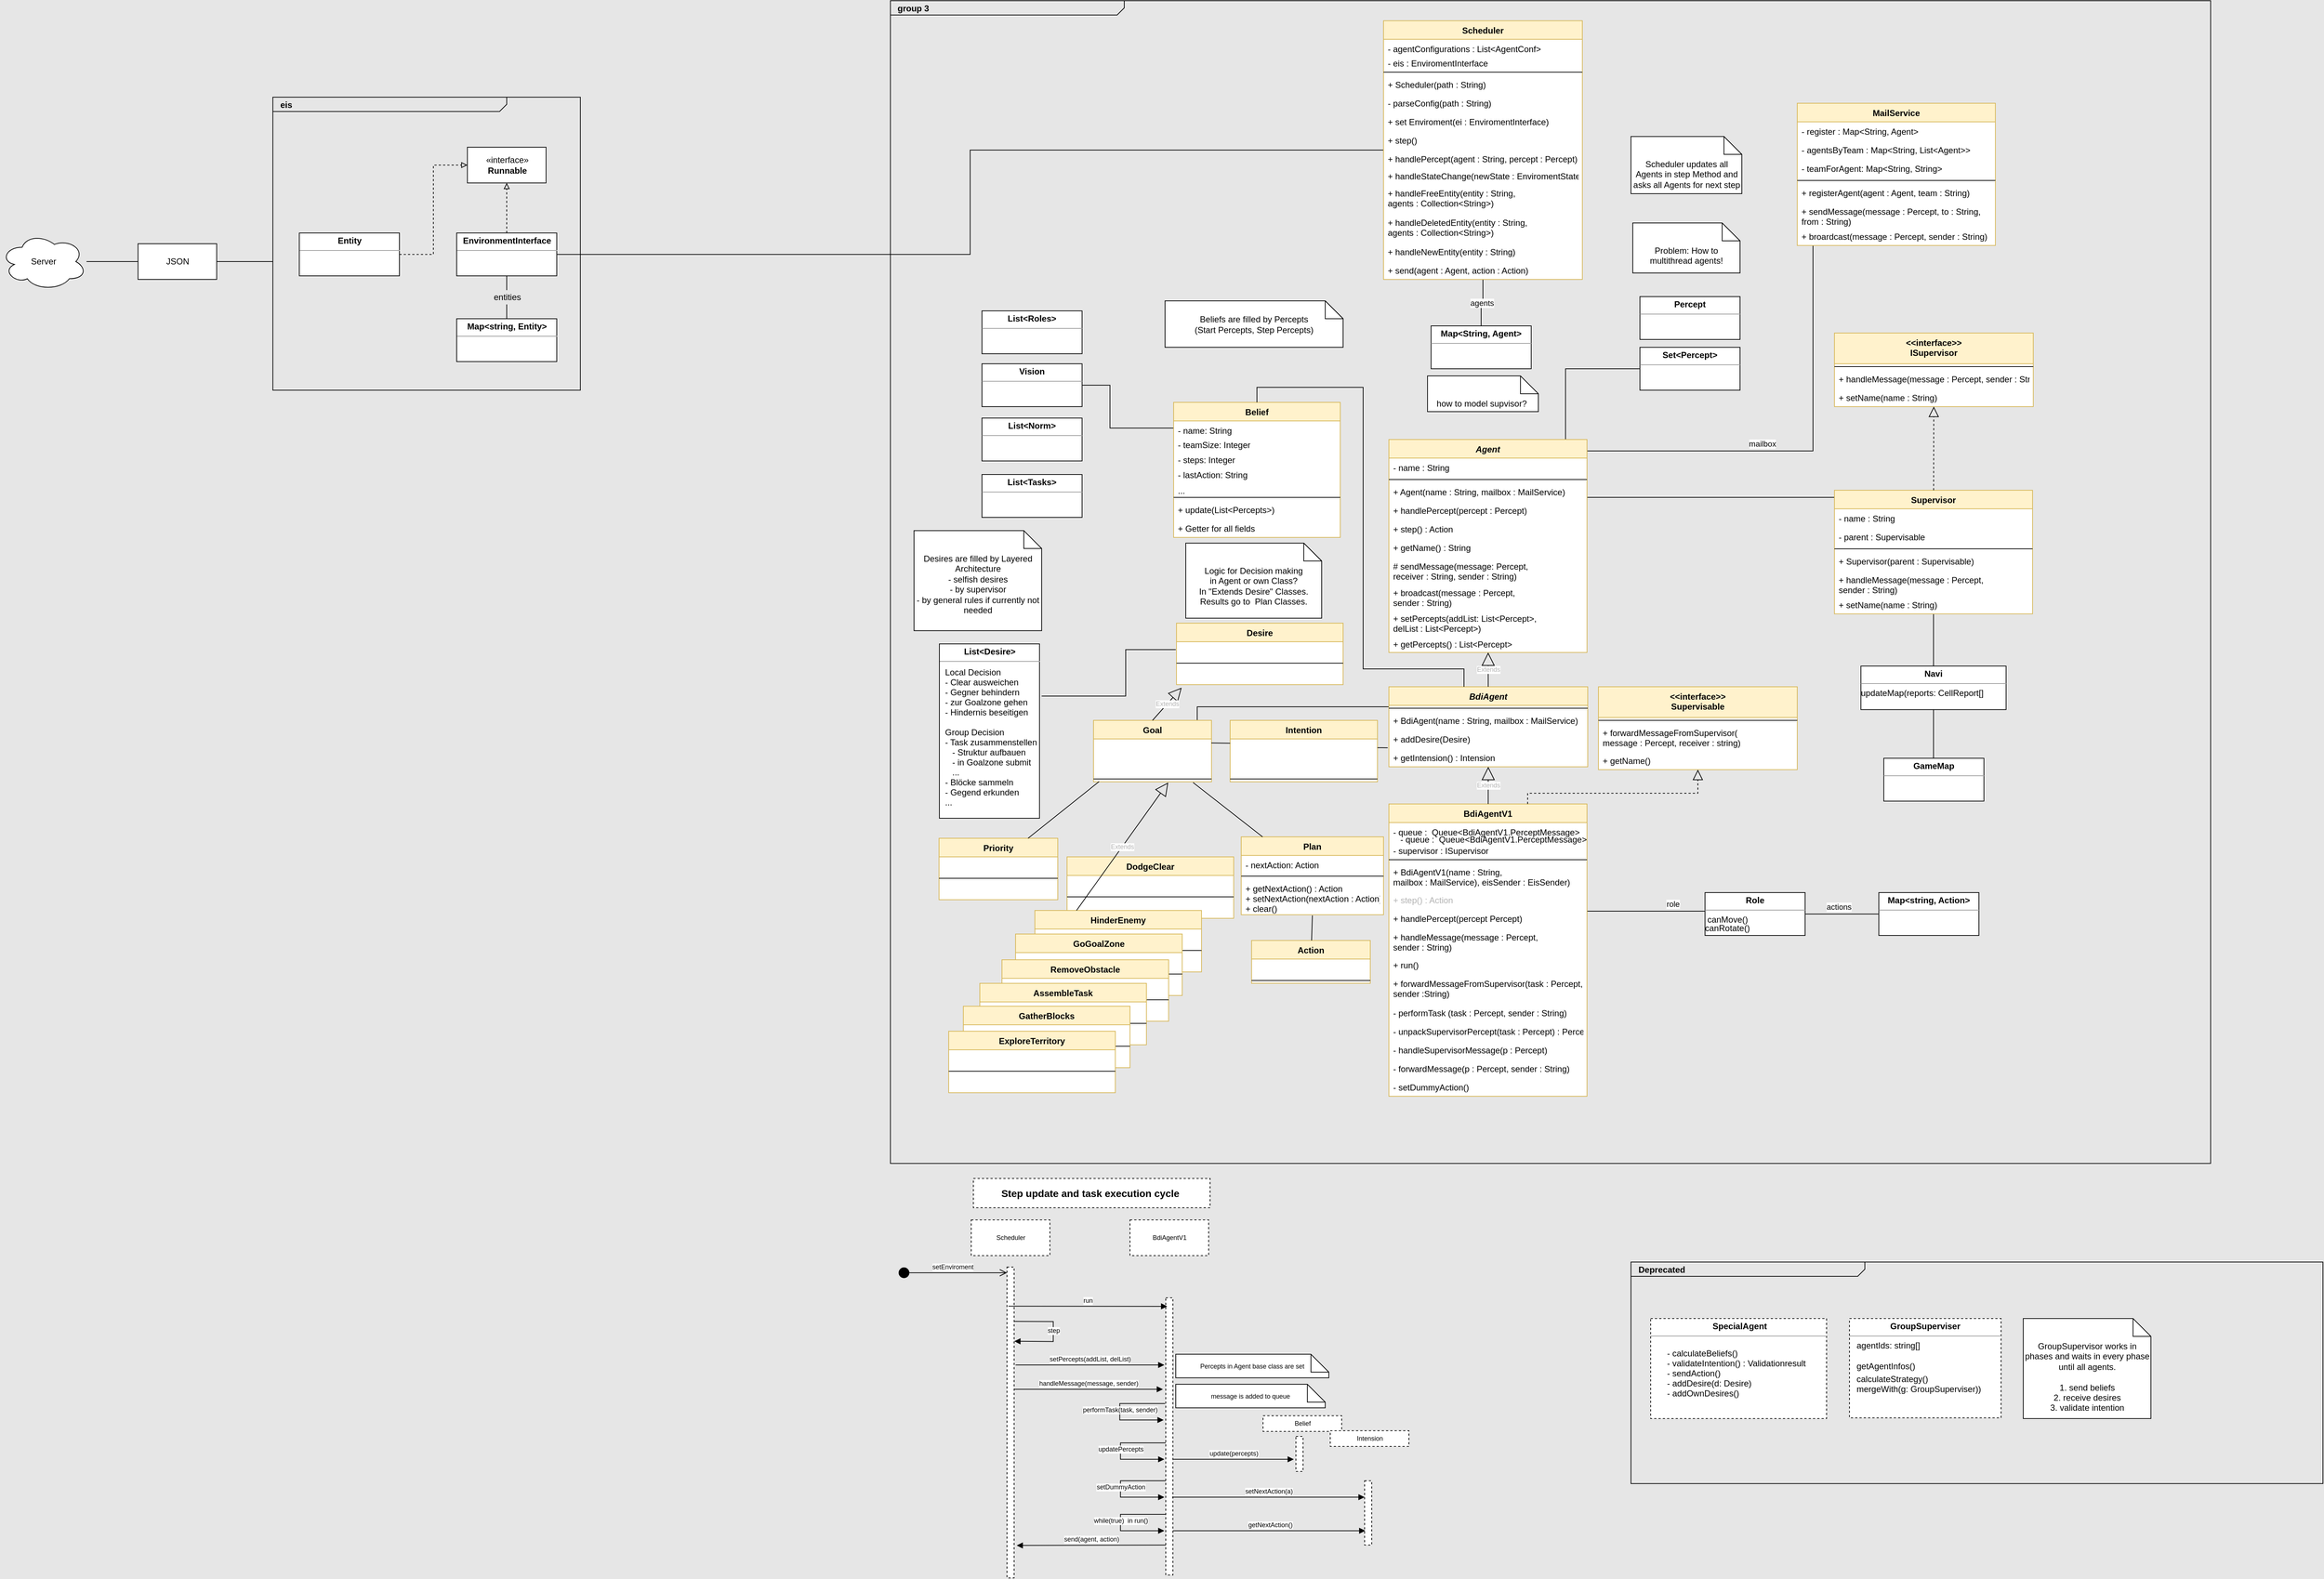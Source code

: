 <mxfile version="17.4.2" type="device"><diagram name="Page-1" id="929967ad-93f9-6ef4-fab6-5d389245f69c"><mxGraphModel dx="1296" dy="1418" grid="0" gridSize="10" guides="1" tooltips="1" connect="1" arrows="1" fold="1" page="0" pageScale="1.5" pageWidth="2336" pageHeight="1654" background="#E6E6E6" math="0" shadow="0"><root><mxCell id="0" style=";html=1;"/><mxCell id="1" style=";html=1;" parent="0"/><mxCell id="dxKCeIQAazDfLPVNPwqI-13" value="DodgeClear" style="swimlane;fontStyle=1;align=center;verticalAlign=top;childLayout=stackLayout;horizontal=1;startSize=26;horizontalStack=0;resizeParent=1;resizeParentMax=0;resizeLast=0;collapsible=1;marginBottom=0;labelBackgroundColor=none;fillColor=#fff2cc;strokeColor=#d6b656;shadow=0;sketch=0;gradientColor=none;swimlaneFillColor=default;" parent="1" vertex="1"><mxGeometry x="1541" y="1173" width="233" height="86" as="geometry"/></mxCell><mxCell id="dxKCeIQAazDfLPVNPwqI-14" value=" " style="text;strokeColor=none;fillColor=none;align=left;verticalAlign=top;spacingLeft=4;spacingRight=4;overflow=hidden;rotatable=0;points=[[0,0.5],[1,0.5]];portConstraint=eastwest;" parent="dxKCeIQAazDfLPVNPwqI-13" vertex="1"><mxGeometry y="26" width="233" height="26" as="geometry"/></mxCell><mxCell id="dxKCeIQAazDfLPVNPwqI-15" value="" style="line;strokeWidth=1;fillColor=none;align=left;verticalAlign=middle;spacingTop=-1;spacingLeft=3;spacingRight=3;rotatable=0;labelPosition=right;points=[];portConstraint=eastwest;" parent="dxKCeIQAazDfLPVNPwqI-13" vertex="1"><mxGeometry y="52" width="233" height="8" as="geometry"/></mxCell><mxCell id="dxKCeIQAazDfLPVNPwqI-16" value=" " style="text;strokeColor=none;fillColor=none;align=left;verticalAlign=top;spacingLeft=4;spacingRight=4;overflow=hidden;rotatable=0;points=[[0,0.5],[1,0.5]];portConstraint=eastwest;" parent="dxKCeIQAazDfLPVNPwqI-13" vertex="1"><mxGeometry y="60" width="233" height="26" as="geometry"/></mxCell><mxCell id="zp3tI751EjAqgCoOAfSL-209" value="&lt;p style=&quot;margin: 0px ; margin-top: 4px ; margin-left: 10px ; text-align: left&quot;&gt;&lt;b&gt;Deprecated&lt;/b&gt;&lt;/p&gt;" style="html=1;strokeWidth=1;shape=mxgraph.sysml.package;html=1;overflow=fill;whiteSpace=wrap;fillColor=none;gradientColor=none;fontSize=12;align=center;labelX=327.64;" parent="1" vertex="1"><mxGeometry x="2329.5" y="1740" width="967.5" height="310" as="geometry"/></mxCell><mxCell id="1672d66443f91eb5-1" value="&lt;p style=&quot;margin: 0px ; margin-top: 4px ; margin-left: 10px ; text-align: left&quot;&gt;&lt;b&gt;group 3&lt;/b&gt;&lt;/p&gt;" style="html=1;strokeWidth=1;shape=mxgraph.sysml.package;html=1;overflow=fill;whiteSpace=wrap;fillColor=none;gradientColor=none;fontSize=12;align=center;labelX=327.64;" parent="1" vertex="1"><mxGeometry x="1294" y="-25" width="1846" height="1627" as="geometry"/></mxCell><mxCell id="-0N7IOGXyZVaYshVuag8-17" value="agents" style="edgeStyle=orthogonalEdgeStyle;rounded=0;orthogonalLoop=1;jettySize=auto;html=1;entryX=0.5;entryY=0;entryDx=0;entryDy=0;endArrow=none;endFill=0;" parent="1" source="zp3tI751EjAqgCoOAfSL-103" target="-0N7IOGXyZVaYshVuag8-15" edge="1"><mxGeometry relative="1" as="geometry"><mxPoint x="2120" y="360" as="sourcePoint"/></mxGeometry></mxCell><mxCell id="-0N7IOGXyZVaYshVuag8-15" value="&lt;p style=&quot;margin: 0px ; margin-top: 4px ; text-align: center&quot;&gt;&lt;b&gt;Map&amp;lt;String, Agent&amp;gt;&lt;/b&gt;&lt;/p&gt;&lt;hr size=&quot;1&quot;&gt;&lt;div style=&quot;height: 2px&quot;&gt;&lt;/div&gt;" style="verticalAlign=top;align=left;overflow=fill;fontSize=12;fontFamily=Helvetica;html=1;" parent="1" vertex="1"><mxGeometry x="2050" y="430" width="140" height="60" as="geometry"/></mxCell><mxCell id="-0N7IOGXyZVaYshVuag8-24" style="edgeStyle=orthogonalEdgeStyle;rounded=0;orthogonalLoop=1;jettySize=auto;html=1;startArrow=none;startFill=0;endArrow=none;endFill=0;" parent="1" source="zp3tI751EjAqgCoOAfSL-164" target="zp3tI751EjAqgCoOAfSL-61" edge="1"><mxGeometry relative="1" as="geometry"><mxPoint x="2564" y="360" as="sourcePoint"/><mxPoint x="2266" y="601" as="targetPoint"/><Array as="points"><mxPoint x="2584" y="605"/></Array></mxGeometry></mxCell><mxCell id="-0N7IOGXyZVaYshVuag8-25" value="mailbox" style="edgeLabel;html=1;align=center;verticalAlign=middle;resizable=0;points=[];" parent="-0N7IOGXyZVaYshVuag8-24" vertex="1" connectable="0"><mxGeometry x="0.27" y="-1" relative="1" as="geometry"><mxPoint x="24" y="-9" as="offset"/></mxGeometry></mxCell><mxCell id="-0N7IOGXyZVaYshVuag8-32" style="edgeStyle=orthogonalEdgeStyle;rounded=0;orthogonalLoop=1;jettySize=auto;html=1;entryX=0;entryY=0.5;entryDx=0;entryDy=0;startArrow=none;startFill=0;endArrow=none;endFill=0;" parent="1" source="zp3tI751EjAqgCoOAfSL-33" target="-0N7IOGXyZVaYshVuag8-26" edge="1"><mxGeometry relative="1" as="geometry"><Array as="points"><mxPoint x="2433" y="1249"/></Array><mxPoint x="2238" y="642" as="sourcePoint"/></mxGeometry></mxCell><mxCell id="-0N7IOGXyZVaYshVuag8-33" value="role" style="edgeLabel;html=1;align=center;verticalAlign=middle;resizable=0;points=[];" parent="-0N7IOGXyZVaYshVuag8-32" vertex="1" connectable="0"><mxGeometry x="0.297" y="-3" relative="1" as="geometry"><mxPoint x="10" y="-13" as="offset"/></mxGeometry></mxCell><mxCell id="-0N7IOGXyZVaYshVuag8-67" style="edgeStyle=orthogonalEdgeStyle;rounded=0;orthogonalLoop=1;jettySize=auto;html=1;entryX=0;entryY=0.5;entryDx=0;entryDy=0;startArrow=none;startFill=0;endArrow=none;endFill=0;exitX=0.712;exitY=0.021;exitDx=0;exitDy=0;exitPerimeter=0;" parent="1" source="zp3tI751EjAqgCoOAfSL-61" target="-0N7IOGXyZVaYshVuag8-66" edge="1"><mxGeometry relative="1" as="geometry"><Array as="points"><mxPoint x="2238" y="595"/><mxPoint x="2238" y="490"/></Array><mxPoint x="2238" y="560" as="sourcePoint"/></mxGeometry></mxCell><mxCell id="-0N7IOGXyZVaYshVuag8-100" style="edgeStyle=orthogonalEdgeStyle;rounded=0;orthogonalLoop=1;jettySize=auto;html=1;startArrow=none;startFill=0;endArrow=none;endFill=0;" parent="1" target="zp3tI751EjAqgCoOAfSL-151" edge="1"><mxGeometry relative="1" as="geometry"><Array as="points"><mxPoint x="2266" y="670"/></Array><mxPoint x="2266" y="642" as="sourcePoint"/><mxPoint x="2557" y="642" as="targetPoint"/></mxGeometry></mxCell><mxCell id="-0N7IOGXyZVaYshVuag8-22" value="&lt;p style=&quot;margin: 0px ; margin-top: 4px ; text-align: center&quot;&gt;&lt;b&gt;&lt;i&gt;&amp;nbsp;&lt;/i&gt;SpecialAgent&lt;/b&gt;&lt;/p&gt;&lt;hr size=&quot;1&quot;&gt;&lt;div style=&quot;height: 2px&quot;&gt;&lt;br&gt;&lt;/div&gt;" style="verticalAlign=top;align=left;overflow=fill;fontSize=12;fontFamily=Helvetica;html=1;dashed=1;" parent="1" vertex="1"><mxGeometry x="2357" y="1819" width="246" height="140" as="geometry"/></mxCell><mxCell id="-0N7IOGXyZVaYshVuag8-28" style="edgeStyle=orthogonalEdgeStyle;rounded=0;orthogonalLoop=1;jettySize=auto;html=1;entryX=0;entryY=0.5;entryDx=0;entryDy=0;startArrow=none;startFill=0;endArrow=none;endFill=0;" parent="1" source="-0N7IOGXyZVaYshVuag8-26" target="-0N7IOGXyZVaYshVuag8-27" edge="1"><mxGeometry relative="1" as="geometry"/></mxCell><mxCell id="-0N7IOGXyZVaYshVuag8-29" value="actions" style="edgeLabel;html=1;align=center;verticalAlign=middle;resizable=0;points=[];" parent="-0N7IOGXyZVaYshVuag8-28" vertex="1" connectable="0"><mxGeometry x="-0.265" y="1" relative="1" as="geometry"><mxPoint x="9" y="-9" as="offset"/></mxGeometry></mxCell><mxCell id="-0N7IOGXyZVaYshVuag8-26" value="&lt;p style=&quot;margin: 0px ; margin-top: 4px ; text-align: center&quot;&gt;&lt;b&gt;Role&lt;/b&gt;&lt;/p&gt;&lt;hr size=&quot;1&quot;&gt;&lt;div style=&quot;height: 2px&quot;&gt;&amp;nbsp;canMove()&lt;/div&gt;&lt;div style=&quot;height: 2px&quot;&gt;&lt;br&gt;&lt;/div&gt;&lt;div style=&quot;height: 2px&quot;&gt;&lt;br&gt;&lt;/div&gt;&lt;div style=&quot;height: 2px&quot;&gt;&lt;br&gt;&lt;/div&gt;&lt;div style=&quot;height: 2px&quot;&gt;&lt;br&gt;&lt;/div&gt;&lt;div style=&quot;height: 2px&quot;&gt;&lt;br&gt;&lt;/div&gt;&lt;div style=&quot;height: 2px&quot;&gt;canRotate()&lt;/div&gt;" style="verticalAlign=top;align=left;overflow=fill;fontSize=12;fontFamily=Helvetica;html=1;" parent="1" vertex="1"><mxGeometry x="2433" y="1223" width="140" height="60" as="geometry"/></mxCell><mxCell id="-0N7IOGXyZVaYshVuag8-27" value="&lt;p style=&quot;margin: 0px ; margin-top: 4px ; text-align: center&quot;&gt;&lt;b&gt;Map&amp;lt;string, Action&amp;gt;&lt;/b&gt;&lt;/p&gt;&lt;hr size=&quot;1&quot;&gt;&lt;div style=&quot;height: 2px&quot;&gt;&lt;/div&gt;" style="verticalAlign=top;align=left;overflow=fill;fontSize=12;fontFamily=Helvetica;html=1;" parent="1" vertex="1"><mxGeometry x="2676" y="1223" width="140" height="60" as="geometry"/></mxCell><mxCell id="-0N7IOGXyZVaYshVuag8-36" style="edgeStyle=orthogonalEdgeStyle;rounded=0;orthogonalLoop=1;jettySize=auto;html=1;startArrow=none;startFill=0;endArrow=none;endFill=0;" parent="1" source="-0N7IOGXyZVaYshVuag8-34" target="-0N7IOGXyZVaYshVuag8-35" edge="1"><mxGeometry relative="1" as="geometry"/></mxCell><mxCell id="-0N7IOGXyZVaYshVuag8-34" value="Server" style="ellipse;shape=cloud;whiteSpace=wrap;html=1;" parent="1" vertex="1"><mxGeometry x="50" y="300" width="120" height="80" as="geometry"/></mxCell><mxCell id="-0N7IOGXyZVaYshVuag8-53" style="edgeStyle=orthogonalEdgeStyle;rounded=0;orthogonalLoop=1;jettySize=auto;html=1;startArrow=none;startFill=0;endArrow=none;endFill=0;" parent="1" source="-0N7IOGXyZVaYshVuag8-35" edge="1"><mxGeometry relative="1" as="geometry"><mxPoint x="430.5" y="340" as="targetPoint"/></mxGeometry></mxCell><mxCell id="-0N7IOGXyZVaYshVuag8-35" value="JSON" style="html=1;" parent="1" vertex="1"><mxGeometry x="242" y="315" width="110" height="50" as="geometry"/></mxCell><mxCell id="-0N7IOGXyZVaYshVuag8-39" style="edgeStyle=orthogonalEdgeStyle;rounded=0;orthogonalLoop=1;jettySize=auto;html=1;entryX=0.5;entryY=1;entryDx=0;entryDy=0;startArrow=none;startFill=0;endArrow=block;endFill=0;dashed=1;" parent="1" source="-0N7IOGXyZVaYshVuag8-37" target="-0N7IOGXyZVaYshVuag8-38" edge="1"><mxGeometry relative="1" as="geometry"/></mxCell><mxCell id="-0N7IOGXyZVaYshVuag8-51" style="edgeStyle=orthogonalEdgeStyle;rounded=0;orthogonalLoop=1;jettySize=auto;html=1;startArrow=none;startFill=0;endArrow=none;endFill=0;" parent="1" source="-0N7IOGXyZVaYshVuag8-37" target="zp3tI751EjAqgCoOAfSL-103" edge="1"><mxGeometry relative="1" as="geometry"><mxPoint x="2050" y="330" as="targetPoint"/></mxGeometry></mxCell><mxCell id="-0N7IOGXyZVaYshVuag8-37" value="&lt;p style=&quot;margin: 0px ; margin-top: 4px ; text-align: center&quot;&gt;&lt;b&gt;EnvironmentInterface&lt;/b&gt;&lt;/p&gt;&lt;hr size=&quot;1&quot;&gt;&lt;div style=&quot;height: 2px&quot;&gt;&lt;/div&gt;" style="verticalAlign=top;align=left;overflow=fill;fontSize=12;fontFamily=Helvetica;html=1;" parent="1" vertex="1"><mxGeometry x="687.5" y="300" width="140" height="60" as="geometry"/></mxCell><mxCell id="-0N7IOGXyZVaYshVuag8-38" value="«interface»&lt;br&gt;&lt;b&gt;Runnable&lt;/b&gt;" style="html=1;" parent="1" vertex="1"><mxGeometry x="702.5" y="180" width="110" height="50" as="geometry"/></mxCell><mxCell id="-0N7IOGXyZVaYshVuag8-46" style="edgeStyle=orthogonalEdgeStyle;rounded=0;orthogonalLoop=1;jettySize=auto;html=1;entryX=0.5;entryY=1;entryDx=0;entryDy=0;startArrow=none;startFill=0;endArrow=none;endFill=0;" parent="1" source="-0N7IOGXyZVaYshVuag8-47" target="-0N7IOGXyZVaYshVuag8-37" edge="1"><mxGeometry relative="1" as="geometry"/></mxCell><mxCell id="-0N7IOGXyZVaYshVuag8-40" value="&lt;p style=&quot;margin: 0px ; margin-top: 4px ; text-align: center&quot;&gt;&lt;b&gt;Map&amp;lt;string, Entity&amp;gt;&lt;/b&gt;&lt;/p&gt;&lt;hr size=&quot;1&quot;&gt;&lt;div style=&quot;height: 2px&quot;&gt;&lt;/div&gt;" style="verticalAlign=top;align=left;overflow=fill;fontSize=12;fontFamily=Helvetica;html=1;" parent="1" vertex="1"><mxGeometry x="687.5" y="420" width="140" height="60" as="geometry"/></mxCell><mxCell id="-0N7IOGXyZVaYshVuag8-43" style="edgeStyle=orthogonalEdgeStyle;rounded=0;orthogonalLoop=1;jettySize=auto;html=1;entryX=0;entryY=0.5;entryDx=0;entryDy=0;startArrow=none;startFill=0;endArrow=block;endFill=0;dashed=1;" parent="1" source="-0N7IOGXyZVaYshVuag8-42" target="-0N7IOGXyZVaYshVuag8-38" edge="1"><mxGeometry relative="1" as="geometry"/></mxCell><mxCell id="-0N7IOGXyZVaYshVuag8-42" value="&lt;p style=&quot;margin: 0px ; margin-top: 4px ; text-align: center&quot;&gt;&lt;b&gt;Entity&lt;/b&gt;&lt;/p&gt;&lt;hr size=&quot;1&quot;&gt;&lt;div style=&quot;height: 2px&quot;&gt;&lt;/div&gt;" style="verticalAlign=top;align=left;overflow=fill;fontSize=12;fontFamily=Helvetica;html=1;" parent="1" vertex="1"><mxGeometry x="467.5" y="300" width="140" height="60" as="geometry"/></mxCell><mxCell id="-0N7IOGXyZVaYshVuag8-47" value="entities" style="text;html=1;align=center;verticalAlign=middle;resizable=0;points=[];autosize=1;strokeColor=none;fillColor=none;" parent="1" vertex="1"><mxGeometry x="732.5" y="380" width="50" height="20" as="geometry"/></mxCell><mxCell id="-0N7IOGXyZVaYshVuag8-48" value="" style="edgeStyle=orthogonalEdgeStyle;rounded=0;orthogonalLoop=1;jettySize=auto;html=1;entryX=0.5;entryY=1;entryDx=0;entryDy=0;startArrow=none;startFill=0;endArrow=none;endFill=0;" parent="1" source="-0N7IOGXyZVaYshVuag8-40" target="-0N7IOGXyZVaYshVuag8-47" edge="1"><mxGeometry relative="1" as="geometry"><mxPoint x="757.5" y="420" as="sourcePoint"/><mxPoint x="757.5" y="360" as="targetPoint"/></mxGeometry></mxCell><mxCell id="-0N7IOGXyZVaYshVuag8-54" value="&lt;p style=&quot;margin: 0px ; margin-top: 4px ; margin-left: 10px ; text-align: left&quot;&gt;&lt;b&gt;eis&lt;/b&gt;&lt;/p&gt;" style="html=1;strokeWidth=1;shape=mxgraph.sysml.package;html=1;overflow=fill;whiteSpace=wrap;fillColor=none;gradientColor=none;fontSize=12;align=center;labelX=327.64;" parent="1" vertex="1"><mxGeometry x="430.5" y="110" width="430" height="410" as="geometry"/></mxCell><mxCell id="-0N7IOGXyZVaYshVuag8-60" style="edgeStyle=orthogonalEdgeStyle;rounded=0;orthogonalLoop=1;jettySize=auto;html=1;entryX=0;entryY=0.5;entryDx=0;entryDy=0;startArrow=none;startFill=0;endArrow=none;endFill=0;" parent="1" source="-0N7IOGXyZVaYshVuag8-57" target="-0N7IOGXyZVaYshVuag8-59" edge="1"><mxGeometry relative="1" as="geometry"><Array as="points"><mxPoint x="2753" y="1065"/></Array></mxGeometry></mxCell><mxCell id="-0N7IOGXyZVaYshVuag8-57" value="&lt;p style=&quot;margin: 0px ; margin-top: 4px ; text-align: center&quot;&gt;&lt;b&gt;Navi&lt;/b&gt;&lt;/p&gt;&lt;hr size=&quot;1&quot;&gt;&lt;div style=&quot;height: 2px&quot;&gt;updateMap(reports: CellReport[]&lt;/div&gt;" style="verticalAlign=top;align=left;overflow=fill;fontSize=12;fontFamily=Helvetica;html=1;" parent="1" vertex="1"><mxGeometry x="2651" y="906" width="203" height="61" as="geometry"/></mxCell><mxCell id="-0N7IOGXyZVaYshVuag8-59" value="&lt;p style=&quot;margin: 0px ; margin-top: 4px ; text-align: center&quot;&gt;&lt;b&gt;GameMap&lt;/b&gt;&lt;/p&gt;&lt;hr size=&quot;1&quot;&gt;&lt;div style=&quot;height: 2px&quot;&gt;&lt;/div&gt;" style="verticalAlign=top;align=left;overflow=fill;fontSize=12;fontFamily=Helvetica;html=1;" parent="1" vertex="1"><mxGeometry x="2683" y="1035" width="140" height="60" as="geometry"/></mxCell><mxCell id="-0N7IOGXyZVaYshVuag8-90" style="edgeStyle=orthogonalEdgeStyle;rounded=0;orthogonalLoop=1;jettySize=auto;html=1;entryX=0;entryY=0.5;entryDx=0;entryDy=0;startArrow=none;startFill=0;endArrow=none;endFill=0;" parent="1" source="-0N7IOGXyZVaYshVuag8-63" target="zp3tI751EjAqgCoOAfSL-8" edge="1"><mxGeometry relative="1" as="geometry"><mxPoint x="1720" y="557.5" as="targetPoint"/><Array as="points"><mxPoint x="1601" y="513"/><mxPoint x="1601" y="573"/></Array></mxGeometry></mxCell><mxCell id="-0N7IOGXyZVaYshVuag8-63" value="&lt;p style=&quot;margin: 0px ; margin-top: 4px ; text-align: center&quot;&gt;&lt;b&gt;Vision&lt;/b&gt;&lt;/p&gt;&lt;hr size=&quot;1&quot;&gt;&lt;div style=&quot;height: 2px&quot;&gt;&lt;/div&gt;" style="verticalAlign=top;align=left;overflow=fill;fontSize=12;fontFamily=Helvetica;html=1;" parent="1" vertex="1"><mxGeometry x="1422" y="483" width="140" height="60" as="geometry"/></mxCell><mxCell id="-0N7IOGXyZVaYshVuag8-64" value="&lt;p style=&quot;margin: 0px ; margin-top: 4px ; text-align: center&quot;&gt;&lt;b&gt;List&amp;lt;Norm&amp;gt;&lt;/b&gt;&lt;/p&gt;&lt;hr size=&quot;1&quot;&gt;&lt;div style=&quot;height: 2px&quot;&gt;&lt;/div&gt;" style="verticalAlign=top;align=left;overflow=fill;fontSize=12;fontFamily=Helvetica;html=1;" parent="1" vertex="1"><mxGeometry x="1422" y="559" width="140" height="60" as="geometry"/></mxCell><mxCell id="-0N7IOGXyZVaYshVuag8-65" value="&lt;p style=&quot;margin: 0px ; margin-top: 4px ; text-align: center&quot;&gt;&lt;b&gt;Percept&lt;/b&gt;&lt;/p&gt;&lt;hr size=&quot;1&quot;&gt;&lt;div style=&quot;height: 2px&quot;&gt;&lt;/div&gt;" style="verticalAlign=top;align=left;overflow=fill;fontSize=12;fontFamily=Helvetica;html=1;" parent="1" vertex="1"><mxGeometry x="2342" y="389" width="140" height="60" as="geometry"/></mxCell><mxCell id="-0N7IOGXyZVaYshVuag8-66" value="&lt;p style=&quot;margin: 0px ; margin-top: 4px ; text-align: center&quot;&gt;&lt;b&gt;Set&amp;lt;Percept&amp;gt;&lt;/b&gt;&lt;/p&gt;&lt;hr size=&quot;1&quot;&gt;&lt;div style=&quot;height: 2px&quot;&gt;&lt;/div&gt;" style="verticalAlign=top;align=left;overflow=fill;fontSize=12;fontFamily=Helvetica;html=1;" parent="1" vertex="1"><mxGeometry x="2342" y="460" width="140" height="60" as="geometry"/></mxCell><mxCell id="-0N7IOGXyZVaYshVuag8-68" value="- calculateBeliefs()&#10;- validateIntention() : Validationresult&#10;- sendAction()&#10;- addDesire(d: Desire)&#10;- addOwnDesires()&#10;" style="text;strokeColor=none;fillColor=none;align=left;verticalAlign=top;spacingLeft=4;spacingRight=4;overflow=hidden;rotatable=0;points=[[0,0.5],[1,0.5]];portConstraint=eastwest;dashed=1;" parent="1" vertex="1"><mxGeometry x="2374" y="1854" width="218" height="89" as="geometry"/></mxCell><mxCell id="-0N7IOGXyZVaYshVuag8-70" value="Scheduler updates all Agents in step Method and asks all Agents for next step" style="shape=note2;boundedLbl=1;whiteSpace=wrap;html=1;size=25;verticalAlign=top;align=center;" parent="1" vertex="1"><mxGeometry x="2329.5" y="165" width="155" height="80" as="geometry"/></mxCell><mxCell id="-0N7IOGXyZVaYshVuag8-73" value="how to model supvisor?&amp;nbsp;" style="shape=note2;boundedLbl=1;whiteSpace=wrap;html=1;size=25;verticalAlign=top;align=center;" parent="1" vertex="1"><mxGeometry x="2045" y="500" width="155" height="50" as="geometry"/></mxCell><mxCell id="-0N7IOGXyZVaYshVuag8-84" value="Desires are filled by Layered Architecture&lt;br&gt;- selfish desires&lt;br&gt;- by supervisor&lt;br&gt;- by general rules if currently not needed" style="shape=note2;boundedLbl=1;whiteSpace=wrap;html=1;size=25;verticalAlign=top;align=center;" parent="1" vertex="1"><mxGeometry x="1327" y="716.5" width="178.5" height="140" as="geometry"/></mxCell><mxCell id="-0N7IOGXyZVaYshVuag8-86" value="Beliefs are filled by Percepts&lt;br&gt;(Start Percepts, Step Percepts)" style="shape=note2;boundedLbl=1;whiteSpace=wrap;html=1;size=25;verticalAlign=middle;align=center;" parent="1" vertex="1"><mxGeometry x="1678" y="395" width="249" height="65" as="geometry"/></mxCell><mxCell id="-0N7IOGXyZVaYshVuag8-87" value="&lt;p style=&quot;margin: 0px ; margin-top: 4px ; text-align: center&quot;&gt;&lt;b&gt;List&amp;lt;Roles&amp;gt;&lt;/b&gt;&lt;/p&gt;&lt;hr size=&quot;1&quot;&gt;&lt;div style=&quot;height: 2px&quot;&gt;&lt;/div&gt;" style="verticalAlign=top;align=left;overflow=fill;fontSize=12;fontFamily=Helvetica;html=1;" parent="1" vertex="1"><mxGeometry x="1422" y="409" width="140" height="60" as="geometry"/></mxCell><object label="&lt;p style=&quot;margin: 0px ; margin-top: 4px ; text-align: center&quot;&gt;&lt;b&gt;List&amp;lt;Tasks&amp;gt;&lt;/b&gt;&lt;/p&gt;&lt;hr size=&quot;1&quot;&gt;&lt;div style=&quot;height: 2px&quot;&gt;&lt;/div&gt;" sdsfa="sdfasfdsa&#10;" id="-0N7IOGXyZVaYshVuag8-88"><mxCell style="verticalAlign=top;align=left;overflow=fill;fontSize=12;fontFamily=Helvetica;html=1;" parent="1" vertex="1"><mxGeometry x="1422" y="638" width="140" height="60" as="geometry"/></mxCell></object><mxCell id="-0N7IOGXyZVaYshVuag8-93" value="Problem: How to multithread agents!" style="shape=note2;boundedLbl=1;whiteSpace=wrap;html=1;size=25;verticalAlign=top;align=center;" parent="1" vertex="1"><mxGeometry x="2332" y="286" width="150" height="70" as="geometry"/></mxCell><mxCell id="-0N7IOGXyZVaYshVuag8-95" value="Logic for Decision making&lt;br&gt;in Agent or own Class?" style="shape=note2;boundedLbl=1;whiteSpace=wrap;html=1;size=25;verticalAlign=top;align=center;" parent="1" vertex="1"><mxGeometry x="1707" y="734" width="190" height="80" as="geometry"/></mxCell><mxCell id="-0N7IOGXyZVaYshVuag8-103" style="edgeStyle=orthogonalEdgeStyle;rounded=0;orthogonalLoop=1;jettySize=auto;html=1;entryX=0.5;entryY=0;entryDx=0;entryDy=0;startArrow=none;startFill=0;endArrow=none;endFill=0;exitX=0.487;exitY=0.932;exitDx=0;exitDy=0;exitPerimeter=0;" parent="1" source="zp3tI751EjAqgCoOAfSL-157" target="-0N7IOGXyZVaYshVuag8-57" edge="1"><mxGeometry relative="1" as="geometry"><mxPoint x="2663.059" y="728" as="sourcePoint"/><Array as="points"><mxPoint x="2753" y="831"/></Array></mxGeometry></mxCell><mxCell id="-0N7IOGXyZVaYshVuag8-101" value="GroupSupervisor works in phases and waits in every phase until all agents.&lt;br&gt;&lt;br&gt;1. send beliefs&lt;br&gt;2. receive desires&lt;br&gt;3. validate intention" style="shape=note2;boundedLbl=1;whiteSpace=wrap;html=1;size=25;verticalAlign=top;align=center;" parent="1" vertex="1"><mxGeometry x="2878" y="1819" width="178.5" height="140" as="geometry"/></mxCell><mxCell id="zp3tI751EjAqgCoOAfSL-7" value="Belief" style="swimlane;fontStyle=1;align=center;verticalAlign=top;childLayout=stackLayout;horizontal=1;startSize=26;horizontalStack=0;resizeParent=1;resizeParentMax=0;resizeLast=0;collapsible=1;marginBottom=0;labelBackgroundColor=none;fillColor=#fff2cc;strokeColor=#d6b656;shadow=0;sketch=0;gradientColor=none;swimlaneFillColor=default;" parent="1" vertex="1"><mxGeometry x="1690" y="537" width="233" height="189" as="geometry"/></mxCell><mxCell id="zp3tI751EjAqgCoOAfSL-8" value="- name: String" style="text;strokeColor=none;fillColor=none;align=left;verticalAlign=top;spacingLeft=4;spacingRight=4;overflow=hidden;rotatable=0;points=[[0,0.5],[1,0.5]];portConstraint=eastwest;" parent="zp3tI751EjAqgCoOAfSL-7" vertex="1"><mxGeometry y="26" width="233" height="20" as="geometry"/></mxCell><mxCell id="zp3tI751EjAqgCoOAfSL-14" value="- teamSize: Integer" style="text;strokeColor=none;fillColor=none;align=left;verticalAlign=top;spacingLeft=4;spacingRight=4;overflow=hidden;rotatable=0;points=[[0,0.5],[1,0.5]];portConstraint=eastwest;" parent="zp3tI751EjAqgCoOAfSL-7" vertex="1"><mxGeometry y="46" width="233" height="21" as="geometry"/></mxCell><mxCell id="zp3tI751EjAqgCoOAfSL-16" value="- steps: Integer" style="text;strokeColor=none;fillColor=none;align=left;verticalAlign=top;spacingLeft=4;spacingRight=4;overflow=hidden;rotatable=0;points=[[0,0.5],[1,0.5]];portConstraint=eastwest;" parent="zp3tI751EjAqgCoOAfSL-7" vertex="1"><mxGeometry y="67" width="233" height="21" as="geometry"/></mxCell><mxCell id="zp3tI751EjAqgCoOAfSL-18" value="- lastAction: String" style="text;strokeColor=none;fillColor=none;align=left;verticalAlign=top;spacingLeft=4;spacingRight=4;overflow=hidden;rotatable=0;points=[[0,0.5],[1,0.5]];portConstraint=eastwest;" parent="zp3tI751EjAqgCoOAfSL-7" vertex="1"><mxGeometry y="88" width="233" height="22" as="geometry"/></mxCell><mxCell id="zp3tI751EjAqgCoOAfSL-17" value="..." style="text;strokeColor=none;fillColor=none;align=left;verticalAlign=top;spacingLeft=4;spacingRight=4;overflow=hidden;rotatable=0;points=[[0,0.5],[1,0.5]];portConstraint=eastwest;" parent="zp3tI751EjAqgCoOAfSL-7" vertex="1"><mxGeometry y="110" width="233" height="19" as="geometry"/></mxCell><mxCell id="zp3tI751EjAqgCoOAfSL-9" value="" style="line;strokeWidth=1;fillColor=none;align=left;verticalAlign=middle;spacingTop=-1;spacingLeft=3;spacingRight=3;rotatable=0;labelPosition=right;points=[];portConstraint=eastwest;" parent="zp3tI751EjAqgCoOAfSL-7" vertex="1"><mxGeometry y="129" width="233" height="8" as="geometry"/></mxCell><mxCell id="zp3tI751EjAqgCoOAfSL-10" value="+ update(List&lt;Percepts&gt;)" style="text;strokeColor=none;fillColor=none;align=left;verticalAlign=top;spacingLeft=4;spacingRight=4;overflow=hidden;rotatable=0;points=[[0,0.5],[1,0.5]];portConstraint=eastwest;" parent="zp3tI751EjAqgCoOAfSL-7" vertex="1"><mxGeometry y="137" width="233" height="26" as="geometry"/></mxCell><mxCell id="zp3tI751EjAqgCoOAfSL-19" value="+ Getter for all fields" style="text;strokeColor=none;fillColor=none;align=left;verticalAlign=top;spacingLeft=4;spacingRight=4;overflow=hidden;rotatable=0;points=[[0,0.5],[1,0.5]];portConstraint=eastwest;" parent="zp3tI751EjAqgCoOAfSL-7" vertex="1"><mxGeometry y="163" width="233" height="26" as="geometry"/></mxCell><mxCell id="zp3tI751EjAqgCoOAfSL-75" style="edgeStyle=orthogonalEdgeStyle;rounded=0;orthogonalLoop=1;jettySize=auto;html=1;exitX=0.008;exitY=-0.179;exitDx=0;exitDy=0;fontSize=9;endArrow=none;endFill=0;entryX=0.81;entryY=0.023;entryDx=0;entryDy=0;entryPerimeter=0;exitPerimeter=0;" parent="1" source="zp3tI751EjAqgCoOAfSL-78" target="dxKCeIQAazDfLPVNPwqI-51" edge="1"><mxGeometry relative="1" as="geometry"><Array as="points"><mxPoint x="1991" y="964"/><mxPoint x="1991" y="963"/><mxPoint x="1723" y="963"/><mxPoint x="1723" y="984"/></Array></mxGeometry></mxCell><mxCell id="zp3tI751EjAqgCoOAfSL-24" value="BdiAgent" style="swimlane;fontStyle=3;align=center;verticalAlign=top;childLayout=stackLayout;horizontal=1;startSize=26;horizontalStack=0;resizeParent=1;resizeParentMax=0;resizeLast=0;collapsible=1;marginBottom=0;labelBackgroundColor=none;fillColor=#fff2cc;strokeColor=#d6b656;shadow=0;sketch=0;gradientColor=none;swimlaneFillColor=default;" parent="1" vertex="1"><mxGeometry x="1991" y="935" width="278" height="112" as="geometry"/></mxCell><mxCell id="zp3tI751EjAqgCoOAfSL-30" value="" style="line;strokeWidth=1;fillColor=none;align=left;verticalAlign=middle;spacingTop=-1;spacingLeft=3;spacingRight=3;rotatable=0;labelPosition=right;points=[];portConstraint=eastwest;" parent="zp3tI751EjAqgCoOAfSL-24" vertex="1"><mxGeometry y="26" width="278" height="8" as="geometry"/></mxCell><mxCell id="zp3tI751EjAqgCoOAfSL-78" value="+ BdiAgent(name : String, mailbox : MailService)" style="text;strokeColor=none;fillColor=none;align=left;verticalAlign=top;spacingLeft=4;spacingRight=4;overflow=hidden;rotatable=0;points=[[0,0.5],[1,0.5]];portConstraint=eastwest;" parent="zp3tI751EjAqgCoOAfSL-24" vertex="1"><mxGeometry y="34" width="278" height="26" as="geometry"/></mxCell><mxCell id="zp3tI751EjAqgCoOAfSL-32" value="+ addDesire(Desire)" style="text;strokeColor=none;fillColor=none;align=left;verticalAlign=top;spacingLeft=4;spacingRight=4;overflow=hidden;rotatable=0;points=[[0,0.5],[1,0.5]];portConstraint=eastwest;" parent="zp3tI751EjAqgCoOAfSL-24" vertex="1"><mxGeometry y="60" width="278" height="26" as="geometry"/></mxCell><mxCell id="zp3tI751EjAqgCoOAfSL-60" value="+ getIntension() : Intension" style="text;strokeColor=none;fillColor=none;align=left;verticalAlign=top;spacingLeft=4;spacingRight=4;overflow=hidden;rotatable=0;points=[[0,0.5],[1,0.5]];portConstraint=eastwest;" parent="zp3tI751EjAqgCoOAfSL-24" vertex="1"><mxGeometry y="86" width="278" height="26" as="geometry"/></mxCell><mxCell id="zp3tI751EjAqgCoOAfSL-33" value="BdiAgentV1" style="swimlane;fontStyle=1;align=center;verticalAlign=top;childLayout=stackLayout;horizontal=1;startSize=26;horizontalStack=0;resizeParent=1;resizeParentMax=0;resizeLast=0;collapsible=1;marginBottom=0;labelBackgroundColor=none;fillColor=#fff2cc;strokeColor=#d6b656;shadow=0;sketch=0;gradientColor=none;swimlaneFillColor=default;" parent="1" vertex="1"><mxGeometry x="1991" y="1099" width="277" height="409" as="geometry"/></mxCell><mxCell id="zp3tI751EjAqgCoOAfSL-34" value="- queue :  Queue&lt;BdiAgentV1.PerceptMessage&gt;" style="text;strokeColor=none;fillColor=none;align=left;verticalAlign=top;spacingLeft=4;spacingRight=4;overflow=hidden;rotatable=0;points=[[0,0.5],[1,0.5]];portConstraint=eastwest;" parent="zp3tI751EjAqgCoOAfSL-33" vertex="1"><mxGeometry y="26" width="277" height="26" as="geometry"/></mxCell><mxCell id="zp3tI751EjAqgCoOAfSL-36" value="- supervisor : ISupervisor" style="text;strokeColor=none;fillColor=none;align=left;verticalAlign=top;spacingLeft=4;spacingRight=4;overflow=hidden;rotatable=0;points=[[0,0.5],[1,0.5]];portConstraint=eastwest;" parent="zp3tI751EjAqgCoOAfSL-33" vertex="1"><mxGeometry y="52" width="277" height="22" as="geometry"/></mxCell><mxCell id="zp3tI751EjAqgCoOAfSL-39" value="" style="line;strokeWidth=1;fillColor=none;align=left;verticalAlign=middle;spacingTop=-1;spacingLeft=3;spacingRight=3;rotatable=0;labelPosition=right;points=[];portConstraint=eastwest;" parent="zp3tI751EjAqgCoOAfSL-33" vertex="1"><mxGeometry y="74" width="277" height="8" as="geometry"/></mxCell><mxCell id="zp3tI751EjAqgCoOAfSL-92" value="+ BdiAgentV1(name : String,&#10;mailbox : MailService), eisSender : EisSender)" style="text;strokeColor=none;fillColor=none;align=left;verticalAlign=top;spacingLeft=4;spacingRight=4;overflow=hidden;rotatable=0;points=[[0,0.5],[1,0.5]];portConstraint=eastwest;" parent="zp3tI751EjAqgCoOAfSL-33" vertex="1"><mxGeometry y="82" width="277" height="39" as="geometry"/></mxCell><mxCell id="zp3tI751EjAqgCoOAfSL-40" value="+ step() : Action" style="text;strokeColor=none;fillColor=none;align=left;verticalAlign=top;spacingLeft=4;spacingRight=4;overflow=hidden;rotatable=0;points=[[0,0.5],[1,0.5]];portConstraint=eastwest;fontColor=#B3B3B3;" parent="zp3tI751EjAqgCoOAfSL-33" vertex="1"><mxGeometry y="121" width="277" height="26" as="geometry"/></mxCell><mxCell id="zp3tI751EjAqgCoOAfSL-41" value="+ handlePercept(percept Percept)" style="text;strokeColor=none;fillColor=none;align=left;verticalAlign=top;spacingLeft=4;spacingRight=4;overflow=hidden;rotatable=0;points=[[0,0.5],[1,0.5]];portConstraint=eastwest;" parent="zp3tI751EjAqgCoOAfSL-33" vertex="1"><mxGeometry y="147" width="277" height="26" as="geometry"/></mxCell><mxCell id="zp3tI751EjAqgCoOAfSL-93" value="+ handleMessage(message : Percept,&#10;sender : String)" style="text;strokeColor=none;fillColor=none;align=left;verticalAlign=top;spacingLeft=4;spacingRight=4;overflow=hidden;rotatable=0;points=[[0,0.5],[1,0.5]];portConstraint=eastwest;" parent="zp3tI751EjAqgCoOAfSL-33" vertex="1"><mxGeometry y="173" width="277" height="39" as="geometry"/></mxCell><mxCell id="zp3tI751EjAqgCoOAfSL-94" value="+ run()" style="text;strokeColor=none;fillColor=none;align=left;verticalAlign=top;spacingLeft=4;spacingRight=4;overflow=hidden;rotatable=0;points=[[0,0.5],[1,0.5]];portConstraint=eastwest;" parent="zp3tI751EjAqgCoOAfSL-33" vertex="1"><mxGeometry y="212" width="277" height="26" as="geometry"/></mxCell><mxCell id="zp3tI751EjAqgCoOAfSL-95" value="+ forwardMessageFromSupervisor(task : Percept,&#10;sender :String)" style="text;strokeColor=none;fillColor=none;align=left;verticalAlign=top;spacingLeft=4;spacingRight=4;overflow=hidden;rotatable=0;points=[[0,0.5],[1,0.5]];portConstraint=eastwest;" parent="zp3tI751EjAqgCoOAfSL-33" vertex="1"><mxGeometry y="238" width="277" height="41" as="geometry"/></mxCell><mxCell id="zp3tI751EjAqgCoOAfSL-96" value="- performTask (task : Percept, sender : String)" style="text;strokeColor=none;fillColor=none;align=left;verticalAlign=top;spacingLeft=4;spacingRight=4;overflow=hidden;rotatable=0;points=[[0,0.5],[1,0.5]];portConstraint=eastwest;" parent="zp3tI751EjAqgCoOAfSL-33" vertex="1"><mxGeometry y="279" width="277" height="26" as="geometry"/></mxCell><mxCell id="zp3tI751EjAqgCoOAfSL-97" value="- unpackSupervisorPercept(task : Percept) : Percept" style="text;strokeColor=none;fillColor=none;align=left;verticalAlign=top;spacingLeft=4;spacingRight=4;overflow=hidden;rotatable=0;points=[[0,0.5],[1,0.5]];portConstraint=eastwest;" parent="zp3tI751EjAqgCoOAfSL-33" vertex="1"><mxGeometry y="305" width="277" height="26" as="geometry"/></mxCell><mxCell id="zp3tI751EjAqgCoOAfSL-98" value="- handleSupervisorMessage(p : Percept)" style="text;strokeColor=none;fillColor=none;align=left;verticalAlign=top;spacingLeft=4;spacingRight=4;overflow=hidden;rotatable=0;points=[[0,0.5],[1,0.5]];portConstraint=eastwest;" parent="zp3tI751EjAqgCoOAfSL-33" vertex="1"><mxGeometry y="331" width="277" height="26" as="geometry"/></mxCell><mxCell id="zp3tI751EjAqgCoOAfSL-99" value="- forwardMessage(p : Percept, sender : String)" style="text;strokeColor=none;fillColor=none;align=left;verticalAlign=top;spacingLeft=4;spacingRight=4;overflow=hidden;rotatable=0;points=[[0,0.5],[1,0.5]];portConstraint=eastwest;" parent="zp3tI751EjAqgCoOAfSL-33" vertex="1"><mxGeometry y="357" width="277" height="26" as="geometry"/></mxCell><mxCell id="zp3tI751EjAqgCoOAfSL-100" value="- setDummyAction()" style="text;strokeColor=none;fillColor=none;align=left;verticalAlign=top;spacingLeft=4;spacingRight=4;overflow=hidden;rotatable=0;points=[[0,0.5],[1,0.5]];portConstraint=eastwest;" parent="zp3tI751EjAqgCoOAfSL-33" vertex="1"><mxGeometry y="383" width="277" height="26" as="geometry"/></mxCell><mxCell id="zp3tI751EjAqgCoOAfSL-46" value="Desire" style="swimlane;fontStyle=1;align=center;verticalAlign=top;childLayout=stackLayout;horizontal=1;startSize=26;horizontalStack=0;resizeParent=1;resizeParentMax=0;resizeLast=0;collapsible=1;marginBottom=0;labelBackgroundColor=none;fillColor=#fff2cc;strokeColor=#d6b656;shadow=0;sketch=0;gradientColor=none;swimlaneFillColor=default;" parent="1" vertex="1"><mxGeometry x="1694" y="846" width="233" height="86" as="geometry"/></mxCell><mxCell id="zp3tI751EjAqgCoOAfSL-47" value=" " style="text;strokeColor=none;fillColor=none;align=left;verticalAlign=top;spacingLeft=4;spacingRight=4;overflow=hidden;rotatable=0;points=[[0,0.5],[1,0.5]];portConstraint=eastwest;" parent="zp3tI751EjAqgCoOAfSL-46" vertex="1"><mxGeometry y="26" width="233" height="26" as="geometry"/></mxCell><mxCell id="zp3tI751EjAqgCoOAfSL-52" value="" style="line;strokeWidth=1;fillColor=none;align=left;verticalAlign=middle;spacingTop=-1;spacingLeft=3;spacingRight=3;rotatable=0;labelPosition=right;points=[];portConstraint=eastwest;" parent="zp3tI751EjAqgCoOAfSL-46" vertex="1"><mxGeometry y="52" width="233" height="8" as="geometry"/></mxCell><mxCell id="zp3tI751EjAqgCoOAfSL-54" value=" " style="text;strokeColor=none;fillColor=none;align=left;verticalAlign=top;spacingLeft=4;spacingRight=4;overflow=hidden;rotatable=0;points=[[0,0.5],[1,0.5]];portConstraint=eastwest;" parent="zp3tI751EjAqgCoOAfSL-46" vertex="1"><mxGeometry y="60" width="233" height="26" as="geometry"/></mxCell><mxCell id="zp3tI751EjAqgCoOAfSL-55" style="edgeStyle=orthogonalEdgeStyle;rounded=0;orthogonalLoop=1;jettySize=auto;html=1;fontSize=9;endArrow=none;endFill=0;" parent="1" source="zp3tI751EjAqgCoOAfSL-24" target="zp3tI751EjAqgCoOAfSL-7" edge="1"><mxGeometry relative="1" as="geometry"><mxPoint x="1991" y="636.5" as="sourcePoint"/><Array as="points"><mxPoint x="2096" y="910"/><mxPoint x="1955" y="910"/><mxPoint x="1955" y="516"/></Array></mxGeometry></mxCell><mxCell id="zp3tI751EjAqgCoOAfSL-56" value="Intention" style="swimlane;fontStyle=1;align=center;verticalAlign=top;childLayout=stackLayout;horizontal=1;startSize=26;horizontalStack=0;resizeParent=1;resizeParentMax=0;resizeLast=0;collapsible=1;marginBottom=0;labelBackgroundColor=none;fillColor=#fff2cc;strokeColor=#d6b656;shadow=0;sketch=0;gradientColor=none;swimlaneFillColor=default;" parent="1" vertex="1"><mxGeometry x="1769" y="982" width="206" height="86" as="geometry"/></mxCell><mxCell id="dxKCeIQAazDfLPVNPwqI-68" value=" " style="text;strokeColor=none;fillColor=none;align=left;verticalAlign=top;spacingLeft=4;spacingRight=4;overflow=hidden;rotatable=0;points=[[0,0.5],[1,0.5]];portConstraint=eastwest;" parent="zp3tI751EjAqgCoOAfSL-56" vertex="1"><mxGeometry y="26" width="206" height="26" as="geometry"/></mxCell><mxCell id="dxKCeIQAazDfLPVNPwqI-49" value=" " style="text;strokeColor=none;fillColor=none;align=left;verticalAlign=top;spacingLeft=4;spacingRight=4;overflow=hidden;rotatable=0;points=[[0,0.5],[1,0.5]];portConstraint=eastwest;" parent="zp3tI751EjAqgCoOAfSL-56" vertex="1"><mxGeometry y="52" width="206" height="26" as="geometry"/></mxCell><mxCell id="zp3tI751EjAqgCoOAfSL-58" value="" style="line;strokeWidth=1;fillColor=none;align=left;verticalAlign=middle;spacingTop=-1;spacingLeft=3;spacingRight=3;rotatable=0;labelPosition=right;points=[];portConstraint=eastwest;" parent="zp3tI751EjAqgCoOAfSL-56" vertex="1"><mxGeometry y="78" width="206" height="8" as="geometry"/></mxCell><mxCell id="zp3tI751EjAqgCoOAfSL-61" value="Agent" style="swimlane;fontStyle=3;align=center;verticalAlign=top;childLayout=stackLayout;horizontal=1;startSize=26;horizontalStack=0;resizeParent=1;resizeParentMax=0;resizeLast=0;collapsible=1;marginBottom=0;labelBackgroundColor=none;fillColor=#fff2cc;strokeColor=#d6b656;shadow=0;sketch=0;gradientColor=none;swimlaneFillColor=default;" parent="1" vertex="1"><mxGeometry x="1991" y="589" width="277" height="298" as="geometry"/></mxCell><mxCell id="zp3tI751EjAqgCoOAfSL-66" value="- name : String" style="text;strokeColor=none;fillColor=none;align=left;verticalAlign=top;spacingLeft=4;spacingRight=4;overflow=hidden;rotatable=0;points=[[0,0.5],[1,0.5]];portConstraint=eastwest;" parent="zp3tI751EjAqgCoOAfSL-61" vertex="1"><mxGeometry y="26" width="277" height="26" as="geometry"/></mxCell><mxCell id="zp3tI751EjAqgCoOAfSL-62" value="" style="line;strokeWidth=1;fillColor=none;align=left;verticalAlign=middle;spacingTop=-1;spacingLeft=3;spacingRight=3;rotatable=0;labelPosition=right;points=[];portConstraint=eastwest;" parent="zp3tI751EjAqgCoOAfSL-61" vertex="1"><mxGeometry y="52" width="277" height="8" as="geometry"/></mxCell><mxCell id="zp3tI751EjAqgCoOAfSL-81" value="+ Agent(name : String, mailbox : MailService)" style="text;strokeColor=none;fillColor=none;align=left;verticalAlign=top;spacingLeft=4;spacingRight=4;overflow=hidden;rotatable=0;points=[[0,0.5],[1,0.5]];portConstraint=eastwest;" parent="zp3tI751EjAqgCoOAfSL-61" vertex="1"><mxGeometry y="60" width="277" height="26" as="geometry"/></mxCell><mxCell id="zp3tI751EjAqgCoOAfSL-80" value="+ handlePercept(percept : Percept)" style="text;strokeColor=none;fillColor=none;align=left;verticalAlign=top;spacingLeft=4;spacingRight=4;overflow=hidden;rotatable=0;points=[[0,0.5],[1,0.5]];portConstraint=eastwest;" parent="zp3tI751EjAqgCoOAfSL-61" vertex="1"><mxGeometry y="86" width="277" height="26" as="geometry"/></mxCell><mxCell id="zp3tI751EjAqgCoOAfSL-64" value="+ step() : Action" style="text;strokeColor=none;fillColor=none;align=left;verticalAlign=top;spacingLeft=4;spacingRight=4;overflow=hidden;rotatable=0;points=[[0,0.5],[1,0.5]];portConstraint=eastwest;" parent="zp3tI751EjAqgCoOAfSL-61" vertex="1"><mxGeometry y="112" width="277" height="26" as="geometry"/></mxCell><mxCell id="zp3tI751EjAqgCoOAfSL-68" value="+ getName() : String" style="text;strokeColor=none;fillColor=none;align=left;verticalAlign=top;spacingLeft=4;spacingRight=4;overflow=hidden;rotatable=0;points=[[0,0.5],[1,0.5]];portConstraint=eastwest;" parent="zp3tI751EjAqgCoOAfSL-61" vertex="1"><mxGeometry y="138" width="277" height="26" as="geometry"/></mxCell><mxCell id="zp3tI751EjAqgCoOAfSL-69" value="# sendMessage(message: Percept,&#10;receiver : String, sender : String) " style="text;strokeColor=none;fillColor=none;align=left;verticalAlign=top;spacingLeft=4;spacingRight=4;overflow=hidden;rotatable=0;points=[[0,0.5],[1,0.5]];portConstraint=eastwest;" parent="zp3tI751EjAqgCoOAfSL-61" vertex="1"><mxGeometry y="164" width="277" height="37" as="geometry"/></mxCell><mxCell id="zp3tI751EjAqgCoOAfSL-70" value="+ broadcast(message : Percept,&#10;sender : String)" style="text;strokeColor=none;fillColor=none;align=left;verticalAlign=top;spacingLeft=4;spacingRight=4;overflow=hidden;rotatable=0;points=[[0,0.5],[1,0.5]];portConstraint=eastwest;" parent="zp3tI751EjAqgCoOAfSL-61" vertex="1"><mxGeometry y="201" width="277" height="36" as="geometry"/></mxCell><mxCell id="zp3tI751EjAqgCoOAfSL-71" value="+ setPercepts(addList: List&lt;Percept&gt;,&#10;delList : List&lt;Percept&gt;)" style="text;strokeColor=none;fillColor=none;align=left;verticalAlign=top;spacingLeft=4;spacingRight=4;overflow=hidden;rotatable=0;points=[[0,0.5],[1,0.5]];portConstraint=eastwest;" parent="zp3tI751EjAqgCoOAfSL-61" vertex="1"><mxGeometry y="237" width="277" height="36" as="geometry"/></mxCell><mxCell id="zp3tI751EjAqgCoOAfSL-72" value="+ getPercepts() : List&lt;Percept&gt;" style="text;strokeColor=none;fillColor=none;align=left;verticalAlign=top;spacingLeft=4;spacingRight=4;overflow=hidden;rotatable=0;points=[[0,0.5],[1,0.5]];portConstraint=eastwest;" parent="zp3tI751EjAqgCoOAfSL-61" vertex="1"><mxGeometry y="273" width="277" height="25" as="geometry"/></mxCell><mxCell id="zp3tI751EjAqgCoOAfSL-76" style="edgeStyle=orthogonalEdgeStyle;rounded=0;orthogonalLoop=1;jettySize=auto;html=1;fontSize=9;endArrow=none;endFill=0;exitX=-0.006;exitY=0.974;exitDx=0;exitDy=0;exitPerimeter=0;" parent="1" source="zp3tI751EjAqgCoOAfSL-32" target="dxKCeIQAazDfLPVNPwqI-68" edge="1"><mxGeometry relative="1" as="geometry"><mxPoint x="2000" y="1005.5" as="sourcePoint"/><mxPoint x="1973" y="1014" as="targetPoint"/><Array as="points"><mxPoint x="1981" y="1021"/><mxPoint x="1981" y="1021"/></Array></mxGeometry></mxCell><mxCell id="zp3tI751EjAqgCoOAfSL-82" value="Logic for Decision making&lt;br&gt;in Agent or own Class?&lt;br&gt;In &quot;Extends Desire&quot; Classes.&lt;br&gt;Results go to&amp;nbsp; Plan Classes." style="shape=note2;boundedLbl=1;whiteSpace=wrap;html=1;size=25;verticalAlign=top;align=center;" parent="1" vertex="1"><mxGeometry x="1707" y="734" width="190" height="105" as="geometry"/></mxCell><mxCell id="zp3tI751EjAqgCoOAfSL-83" value="Beliefs are filled by Percepts&lt;br&gt;(Start Percepts, Step Percepts)" style="shape=note2;boundedLbl=1;whiteSpace=wrap;html=1;size=25;verticalAlign=middle;align=center;" parent="1" vertex="1"><mxGeometry x="1678" y="395" width="249" height="65" as="geometry"/></mxCell><mxCell id="zp3tI751EjAqgCoOAfSL-84" value="&lt;p style=&quot;margin: 0px ; margin-top: 4px ; text-align: center&quot;&gt;&lt;b&gt;List&amp;lt;Roles&amp;gt;&lt;/b&gt;&lt;/p&gt;&lt;hr size=&quot;1&quot;&gt;&lt;div style=&quot;height: 2px&quot;&gt;&lt;/div&gt;" style="verticalAlign=top;align=left;overflow=fill;fontSize=12;fontFamily=Helvetica;html=1;" parent="1" vertex="1"><mxGeometry x="1422" y="409" width="140" height="60" as="geometry"/></mxCell><mxCell id="zp3tI751EjAqgCoOAfSL-85" value="&lt;p style=&quot;margin: 0px ; margin-top: 4px ; text-align: center&quot;&gt;&lt;b&gt;Vision&lt;/b&gt;&lt;/p&gt;&lt;hr size=&quot;1&quot;&gt;&lt;div style=&quot;height: 2px&quot;&gt;&lt;/div&gt;" style="verticalAlign=top;align=left;overflow=fill;fontSize=12;fontFamily=Helvetica;html=1;" parent="1" vertex="1"><mxGeometry x="1422" y="483" width="140" height="60" as="geometry"/></mxCell><mxCell id="zp3tI751EjAqgCoOAfSL-86" value="&lt;p style=&quot;margin: 0px ; margin-top: 4px ; text-align: center&quot;&gt;&lt;b&gt;List&amp;lt;Norm&amp;gt;&lt;/b&gt;&lt;/p&gt;&lt;hr size=&quot;1&quot;&gt;&lt;div style=&quot;height: 2px&quot;&gt;&lt;/div&gt;" style="verticalAlign=top;align=left;overflow=fill;fontSize=12;fontFamily=Helvetica;html=1;" parent="1" vertex="1"><mxGeometry x="1422" y="559" width="140" height="60" as="geometry"/></mxCell><mxCell id="zp3tI751EjAqgCoOAfSL-103" value="Scheduler" style="swimlane;fontStyle=1;align=center;verticalAlign=top;childLayout=stackLayout;horizontal=1;startSize=26;horizontalStack=0;resizeParent=1;resizeParentMax=0;resizeLast=0;collapsible=1;marginBottom=0;labelBackgroundColor=none;fillColor=#fff2cc;strokeColor=#d6b656;shadow=0;sketch=0;gradientColor=none;swimlaneFillColor=default;" parent="1" vertex="1"><mxGeometry x="1983.5" y="3" width="278" height="362" as="geometry"/></mxCell><mxCell id="zp3tI751EjAqgCoOAfSL-104" value="- agentConfigurations : List&lt;AgentConf&gt;" style="text;strokeColor=none;fillColor=none;align=left;verticalAlign=top;spacingLeft=4;spacingRight=4;overflow=hidden;rotatable=0;points=[[0,0.5],[1,0.5]];portConstraint=eastwest;" parent="zp3tI751EjAqgCoOAfSL-103" vertex="1"><mxGeometry y="26" width="278" height="20" as="geometry"/></mxCell><mxCell id="zp3tI751EjAqgCoOAfSL-107" value="- eis : EnviromentInterface" style="text;strokeColor=none;fillColor=none;align=left;verticalAlign=top;spacingLeft=4;spacingRight=4;overflow=hidden;rotatable=0;points=[[0,0.5],[1,0.5]];portConstraint=eastwest;" parent="zp3tI751EjAqgCoOAfSL-103" vertex="1"><mxGeometry y="46" width="278" height="22" as="geometry"/></mxCell><mxCell id="zp3tI751EjAqgCoOAfSL-109" value="" style="line;strokeWidth=1;fillColor=none;align=left;verticalAlign=middle;spacingTop=-1;spacingLeft=3;spacingRight=3;rotatable=0;labelPosition=right;points=[];portConstraint=eastwest;" parent="zp3tI751EjAqgCoOAfSL-103" vertex="1"><mxGeometry y="68" width="278" height="8" as="geometry"/></mxCell><mxCell id="zp3tI751EjAqgCoOAfSL-110" value="+ Scheduler(path : String)" style="text;strokeColor=none;fillColor=none;align=left;verticalAlign=top;spacingLeft=4;spacingRight=4;overflow=hidden;rotatable=0;points=[[0,0.5],[1,0.5]];portConstraint=eastwest;" parent="zp3tI751EjAqgCoOAfSL-103" vertex="1"><mxGeometry y="76" width="278" height="26" as="geometry"/></mxCell><mxCell id="zp3tI751EjAqgCoOAfSL-111" value="- parseConfig(path : String)" style="text;strokeColor=none;fillColor=none;align=left;verticalAlign=top;spacingLeft=4;spacingRight=4;overflow=hidden;rotatable=0;points=[[0,0.5],[1,0.5]];portConstraint=eastwest;" parent="zp3tI751EjAqgCoOAfSL-103" vertex="1"><mxGeometry y="102" width="278" height="26" as="geometry"/></mxCell><mxCell id="zp3tI751EjAqgCoOAfSL-112" value="+ set Enviroment(ei : EnviromentInterface)" style="text;strokeColor=none;fillColor=none;align=left;verticalAlign=top;spacingLeft=4;spacingRight=4;overflow=hidden;rotatable=0;points=[[0,0.5],[1,0.5]];portConstraint=eastwest;" parent="zp3tI751EjAqgCoOAfSL-103" vertex="1"><mxGeometry y="128" width="278" height="26" as="geometry"/></mxCell><mxCell id="zp3tI751EjAqgCoOAfSL-113" value="+ step()" style="text;strokeColor=none;fillColor=none;align=left;verticalAlign=top;spacingLeft=4;spacingRight=4;overflow=hidden;rotatable=0;points=[[0,0.5],[1,0.5]];portConstraint=eastwest;" parent="zp3tI751EjAqgCoOAfSL-103" vertex="1"><mxGeometry y="154" width="278" height="26" as="geometry"/></mxCell><mxCell id="zp3tI751EjAqgCoOAfSL-114" value="+ handlePercept(agent : String, percept : Percept)" style="text;strokeColor=none;fillColor=none;align=left;verticalAlign=top;spacingLeft=4;spacingRight=4;overflow=hidden;rotatable=0;points=[[0,0.5],[1,0.5]];portConstraint=eastwest;" parent="zp3tI751EjAqgCoOAfSL-103" vertex="1"><mxGeometry y="180" width="278" height="24" as="geometry"/></mxCell><mxCell id="zp3tI751EjAqgCoOAfSL-116" value="+ handleStateChange(newState : EnviromentState)" style="text;strokeColor=none;fillColor=none;align=left;verticalAlign=top;spacingLeft=4;spacingRight=4;overflow=hidden;rotatable=0;points=[[0,0.5],[1,0.5]];portConstraint=eastwest;" parent="zp3tI751EjAqgCoOAfSL-103" vertex="1"><mxGeometry y="204" width="278" height="24" as="geometry"/></mxCell><mxCell id="zp3tI751EjAqgCoOAfSL-117" value="+ handleFreeEntity(entity : String,&#10;agents : Collection&lt;String&gt;)" style="text;strokeColor=none;fillColor=none;align=left;verticalAlign=top;spacingLeft=4;spacingRight=4;overflow=hidden;rotatable=0;points=[[0,0.5],[1,0.5]];portConstraint=eastwest;" parent="zp3tI751EjAqgCoOAfSL-103" vertex="1"><mxGeometry y="228" width="278" height="41" as="geometry"/></mxCell><mxCell id="zp3tI751EjAqgCoOAfSL-129" value="+ handleDeletedEntity(entity : String,&#10;agents : Collection&lt;String&gt;)" style="text;strokeColor=none;fillColor=none;align=left;verticalAlign=top;spacingLeft=4;spacingRight=4;overflow=hidden;rotatable=0;points=[[0,0.5],[1,0.5]];portConstraint=eastwest;" parent="zp3tI751EjAqgCoOAfSL-103" vertex="1"><mxGeometry y="269" width="278" height="41" as="geometry"/></mxCell><mxCell id="zp3tI751EjAqgCoOAfSL-130" value="+ handleNewEntity(entity : String)" style="text;strokeColor=none;fillColor=none;align=left;verticalAlign=top;spacingLeft=4;spacingRight=4;overflow=hidden;rotatable=0;points=[[0,0.5],[1,0.5]];portConstraint=eastwest;" parent="zp3tI751EjAqgCoOAfSL-103" vertex="1"><mxGeometry y="310" width="278" height="26" as="geometry"/></mxCell><mxCell id="zp3tI751EjAqgCoOAfSL-131" value="+ send(agent : Agent, action : Action)" style="text;strokeColor=none;fillColor=none;align=left;verticalAlign=top;spacingLeft=4;spacingRight=4;overflow=hidden;rotatable=0;points=[[0,0.5],[1,0.5]];portConstraint=eastwest;" parent="zp3tI751EjAqgCoOAfSL-103" vertex="1"><mxGeometry y="336" width="278" height="26" as="geometry"/></mxCell><mxCell id="zp3tI751EjAqgCoOAfSL-132" value="&lt;&lt;interface&gt;&gt;&#10;ISupervisor" style="swimlane;fontStyle=1;align=center;verticalAlign=top;childLayout=stackLayout;horizontal=1;startSize=43;horizontalStack=0;resizeParent=1;resizeParentMax=0;resizeLast=0;collapsible=1;marginBottom=0;labelBackgroundColor=none;fillColor=#fff2cc;strokeColor=#d6b656;shadow=0;sketch=0;gradientColor=none;swimlaneFillColor=default;" parent="1" vertex="1"><mxGeometry x="2614" y="440" width="278" height="103" as="geometry"/></mxCell><mxCell id="zp3tI751EjAqgCoOAfSL-133" value="" style="line;strokeWidth=1;fillColor=none;align=left;verticalAlign=middle;spacingTop=-1;spacingLeft=3;spacingRight=3;rotatable=0;labelPosition=right;points=[];portConstraint=eastwest;" parent="zp3tI751EjAqgCoOAfSL-132" vertex="1"><mxGeometry y="43" width="278" height="8" as="geometry"/></mxCell><mxCell id="zp3tI751EjAqgCoOAfSL-134" value="+ handleMessage(message : Percept, sender : String)" style="text;strokeColor=none;fillColor=none;align=left;verticalAlign=top;spacingLeft=4;spacingRight=4;overflow=hidden;rotatable=0;points=[[0,0.5],[1,0.5]];portConstraint=eastwest;" parent="zp3tI751EjAqgCoOAfSL-132" vertex="1"><mxGeometry y="51" width="278" height="26" as="geometry"/></mxCell><mxCell id="zp3tI751EjAqgCoOAfSL-135" value="+ setName(name : String)" style="text;strokeColor=none;fillColor=none;align=left;verticalAlign=top;spacingLeft=4;spacingRight=4;overflow=hidden;rotatable=0;points=[[0,0.5],[1,0.5]];portConstraint=eastwest;" parent="zp3tI751EjAqgCoOAfSL-132" vertex="1"><mxGeometry y="77" width="278" height="26" as="geometry"/></mxCell><mxCell id="zp3tI751EjAqgCoOAfSL-140" value="&lt;p style=&quot;margin: 0px ; margin-top: 4px ; text-align: center&quot;&gt;&lt;b&gt;GroupSuperviser&lt;/b&gt;&lt;/p&gt;&lt;hr size=&quot;1&quot;&gt;&amp;nbsp; &amp;nbsp;agentIds: string[]&lt;div style=&quot;height: 2px&quot;&gt;&amp;nbsp;&amp;nbsp;&lt;/div&gt;&lt;div style=&quot;height: 2px&quot;&gt;&lt;br&gt;&lt;/div&gt;&lt;div style=&quot;height: 2px&quot;&gt;&lt;br&gt;&lt;/div&gt;&lt;div style=&quot;height: 2px&quot;&gt;&lt;br&gt;&lt;/div&gt;&lt;div style=&quot;height: 2px&quot;&gt;&lt;br&gt;&lt;/div&gt;&lt;div style=&quot;height: 2px&quot;&gt;&lt;br&gt;&lt;/div&gt;&lt;div style=&quot;height: 2px&quot;&gt;&lt;br&gt;&lt;/div&gt;&lt;div style=&quot;height: 2px&quot;&gt;&amp;nbsp; &amp;nbsp;getAgentInfos()&lt;/div&gt;&lt;div style=&quot;height: 2px&quot;&gt;&lt;br&gt;&lt;/div&gt;&lt;div style=&quot;height: 2px&quot;&gt;&lt;br&gt;&lt;/div&gt;&lt;div style=&quot;height: 2px&quot;&gt;&lt;br&gt;&lt;/div&gt;&lt;div style=&quot;height: 2px&quot;&gt;&lt;br&gt;&lt;/div&gt;&lt;div style=&quot;height: 2px&quot;&gt;&lt;br&gt;&lt;/div&gt;&lt;div style=&quot;height: 2px&quot;&gt;&lt;br&gt;&lt;/div&gt;&lt;div style=&quot;height: 2px&quot;&gt;&lt;br&gt;&lt;/div&gt;&lt;div style=&quot;height: 2px&quot;&gt;&lt;br&gt;&lt;/div&gt;&lt;div style=&quot;height: 2px&quot;&gt;&amp;nbsp; &amp;nbsp;calculateStrategy()&lt;/div&gt;&lt;div style=&quot;height: 2px&quot;&gt;&lt;br&gt;&lt;/div&gt;&lt;div style=&quot;height: 2px&quot;&gt;&lt;br&gt;&lt;/div&gt;&lt;div style=&quot;height: 2px&quot;&gt;&lt;br&gt;&lt;/div&gt;&lt;div style=&quot;height: 2px&quot;&gt;&lt;br&gt;&lt;/div&gt;&lt;div style=&quot;height: 2px&quot;&gt;&lt;br&gt;&lt;/div&gt;&lt;div style=&quot;height: 2px&quot;&gt;&lt;br&gt;&lt;/div&gt;&lt;div style=&quot;height: 2px&quot;&gt;&amp;nbsp; &amp;nbsp;mergeWith(g: GroupSuperviser))&lt;/div&gt;&lt;div style=&quot;height: 2px&quot;&gt;&lt;br&gt;&lt;/div&gt;&lt;div style=&quot;height: 2px&quot;&gt;&lt;br&gt;&lt;/div&gt;&lt;div style=&quot;height: 2px&quot;&gt;&lt;br&gt;&lt;/div&gt;&lt;div style=&quot;height: 2px&quot;&gt;&lt;br&gt;&lt;/div&gt;&lt;div style=&quot;height: 2px&quot;&gt;&lt;br&gt;&lt;/div&gt;&lt;div style=&quot;height: 2px&quot;&gt;&lt;br&gt;&lt;/div&gt;&lt;div style=&quot;height: 2px&quot;&gt;&lt;br&gt;&lt;/div&gt;" style="verticalAlign=top;align=left;overflow=fill;fontSize=12;fontFamily=Helvetica;html=1;dashed=1;" parent="1" vertex="1"><mxGeometry x="2635" y="1819" width="212" height="139" as="geometry"/></mxCell><mxCell id="zp3tI751EjAqgCoOAfSL-141" value="&lt;&lt;interface&gt;&gt;&#10;Supervisable" style="swimlane;fontStyle=1;align=center;verticalAlign=top;childLayout=stackLayout;horizontal=1;startSize=43;horizontalStack=0;resizeParent=1;resizeParentMax=0;resizeLast=0;collapsible=1;marginBottom=0;labelBackgroundColor=none;fillColor=#fff2cc;strokeColor=#d6b656;shadow=0;sketch=0;gradientColor=none;swimlaneFillColor=default;" parent="1" vertex="1"><mxGeometry x="2284" y="935" width="278" height="116" as="geometry"/></mxCell><mxCell id="zp3tI751EjAqgCoOAfSL-142" value="" style="line;strokeWidth=1;fillColor=none;align=left;verticalAlign=middle;spacingTop=-1;spacingLeft=3;spacingRight=3;rotatable=0;labelPosition=right;points=[];portConstraint=eastwest;" parent="zp3tI751EjAqgCoOAfSL-141" vertex="1"><mxGeometry y="43" width="278" height="8" as="geometry"/></mxCell><mxCell id="zp3tI751EjAqgCoOAfSL-143" value="+ forwardMessageFromSupervisor(&#10;message : Percept, receiver : string)" style="text;strokeColor=none;fillColor=none;align=left;verticalAlign=top;spacingLeft=4;spacingRight=4;overflow=hidden;rotatable=0;points=[[0,0.5],[1,0.5]];portConstraint=eastwest;" parent="zp3tI751EjAqgCoOAfSL-141" vertex="1"><mxGeometry y="51" width="278" height="39" as="geometry"/></mxCell><mxCell id="zp3tI751EjAqgCoOAfSL-144" value="+ getName()" style="text;strokeColor=none;fillColor=none;align=left;verticalAlign=top;spacingLeft=4;spacingRight=4;overflow=hidden;rotatable=0;points=[[0,0.5],[1,0.5]];portConstraint=eastwest;" parent="zp3tI751EjAqgCoOAfSL-141" vertex="1"><mxGeometry y="90" width="278" height="26" as="geometry"/></mxCell><mxCell id="zp3tI751EjAqgCoOAfSL-148" value="" style="endArrow=block;dashed=1;endFill=0;endSize=12;html=1;rounded=0;fontSize=9;fontColor=#B3B3B3;edgeStyle=orthogonalEdgeStyle;" parent="1" source="zp3tI751EjAqgCoOAfSL-33" target="zp3tI751EjAqgCoOAfSL-141" edge="1"><mxGeometry width="160" relative="1" as="geometry"><mxPoint x="2255" y="1110" as="sourcePoint"/><mxPoint x="2542" y="1144" as="targetPoint"/><Array as="points"><mxPoint x="2185" y="1084"/><mxPoint x="2423" y="1084"/></Array></mxGeometry></mxCell><mxCell id="zp3tI751EjAqgCoOAfSL-151" value="Supervisor" style="swimlane;fontStyle=1;align=center;verticalAlign=top;childLayout=stackLayout;horizontal=1;startSize=26;horizontalStack=0;resizeParent=1;resizeParentMax=0;resizeLast=0;collapsible=1;marginBottom=0;labelBackgroundColor=none;fillColor=#fff2cc;strokeColor=#d6b656;shadow=0;sketch=0;gradientColor=none;swimlaneFillColor=default;" parent="1" vertex="1"><mxGeometry x="2614" y="660" width="277" height="173" as="geometry"/></mxCell><mxCell id="zp3tI751EjAqgCoOAfSL-152" value="- name : String" style="text;strokeColor=none;fillColor=none;align=left;verticalAlign=top;spacingLeft=4;spacingRight=4;overflow=hidden;rotatable=0;points=[[0,0.5],[1,0.5]];portConstraint=eastwest;" parent="zp3tI751EjAqgCoOAfSL-151" vertex="1"><mxGeometry y="26" width="277" height="26" as="geometry"/></mxCell><mxCell id="zp3tI751EjAqgCoOAfSL-163" value="- parent : Supervisable" style="text;strokeColor=none;fillColor=none;align=left;verticalAlign=top;spacingLeft=4;spacingRight=4;overflow=hidden;rotatable=0;points=[[0,0.5],[1,0.5]];portConstraint=eastwest;" parent="zp3tI751EjAqgCoOAfSL-151" vertex="1"><mxGeometry y="52" width="277" height="26" as="geometry"/></mxCell><mxCell id="zp3tI751EjAqgCoOAfSL-153" value="" style="line;strokeWidth=1;fillColor=none;align=left;verticalAlign=middle;spacingTop=-1;spacingLeft=3;spacingRight=3;rotatable=0;labelPosition=right;points=[];portConstraint=eastwest;" parent="zp3tI751EjAqgCoOAfSL-151" vertex="1"><mxGeometry y="78" width="277" height="8" as="geometry"/></mxCell><mxCell id="zp3tI751EjAqgCoOAfSL-154" value="+ Supervisor(parent : Supervisable)" style="text;strokeColor=none;fillColor=none;align=left;verticalAlign=top;spacingLeft=4;spacingRight=4;overflow=hidden;rotatable=0;points=[[0,0.5],[1,0.5]];portConstraint=eastwest;" parent="zp3tI751EjAqgCoOAfSL-151" vertex="1"><mxGeometry y="86" width="277" height="26" as="geometry"/></mxCell><mxCell id="zp3tI751EjAqgCoOAfSL-155" value="+ handleMessage(message : Percept,&#10;sender : String)" style="text;strokeColor=none;fillColor=none;align=left;verticalAlign=top;spacingLeft=4;spacingRight=4;overflow=hidden;rotatable=0;points=[[0,0.5],[1,0.5]];portConstraint=eastwest;" parent="zp3tI751EjAqgCoOAfSL-151" vertex="1"><mxGeometry y="112" width="277" height="35" as="geometry"/></mxCell><mxCell id="zp3tI751EjAqgCoOAfSL-157" value="+ setName(name : String)" style="text;strokeColor=none;fillColor=none;align=left;verticalAlign=top;spacingLeft=4;spacingRight=4;overflow=hidden;rotatable=0;points=[[0,0.5],[1,0.5]];portConstraint=eastwest;" parent="zp3tI751EjAqgCoOAfSL-151" vertex="1"><mxGeometry y="147" width="277" height="26" as="geometry"/></mxCell><mxCell id="zp3tI751EjAqgCoOAfSL-162" value="" style="endArrow=block;dashed=1;endFill=0;endSize=12;html=1;rounded=0;fontSize=9;fontColor=#B3B3B3;" parent="1" source="zp3tI751EjAqgCoOAfSL-151" target="zp3tI751EjAqgCoOAfSL-132" edge="1"><mxGeometry width="160" relative="1" as="geometry"><mxPoint x="2711" y="664" as="sourcePoint"/><mxPoint x="3050.487" y="513.23" as="targetPoint"/><Array as="points"/></mxGeometry></mxCell><mxCell id="zp3tI751EjAqgCoOAfSL-164" value="MailService" style="swimlane;fontStyle=1;align=center;verticalAlign=top;childLayout=stackLayout;horizontal=1;startSize=26;horizontalStack=0;resizeParent=1;resizeParentMax=0;resizeLast=0;collapsible=1;marginBottom=0;labelBackgroundColor=none;fillColor=#fff2cc;strokeColor=#d6b656;shadow=0;sketch=0;gradientColor=none;swimlaneFillColor=default;" parent="1" vertex="1"><mxGeometry x="2562" y="118.5" width="277" height="199" as="geometry"/></mxCell><mxCell id="zp3tI751EjAqgCoOAfSL-165" value="- register : Map&lt;String, Agent&gt;" style="text;strokeColor=none;fillColor=none;align=left;verticalAlign=top;spacingLeft=4;spacingRight=4;overflow=hidden;rotatable=0;points=[[0,0.5],[1,0.5]];portConstraint=eastwest;" parent="zp3tI751EjAqgCoOAfSL-164" vertex="1"><mxGeometry y="26" width="277" height="26" as="geometry"/></mxCell><mxCell id="zp3tI751EjAqgCoOAfSL-166" value="- agentsByTeam : Map&lt;String, List&lt;Agent&gt;&gt;" style="text;strokeColor=none;fillColor=none;align=left;verticalAlign=top;spacingLeft=4;spacingRight=4;overflow=hidden;rotatable=0;points=[[0,0.5],[1,0.5]];portConstraint=eastwest;" parent="zp3tI751EjAqgCoOAfSL-164" vertex="1"><mxGeometry y="52" width="277" height="26" as="geometry"/></mxCell><mxCell id="zp3tI751EjAqgCoOAfSL-172" value="- teamForAgent: Map&lt;String, String&gt;" style="text;strokeColor=none;fillColor=none;align=left;verticalAlign=top;spacingLeft=4;spacingRight=4;overflow=hidden;rotatable=0;points=[[0,0.5],[1,0.5]];portConstraint=eastwest;" parent="zp3tI751EjAqgCoOAfSL-164" vertex="1"><mxGeometry y="78" width="277" height="26" as="geometry"/></mxCell><mxCell id="zp3tI751EjAqgCoOAfSL-167" value="" style="line;strokeWidth=1;fillColor=none;align=left;verticalAlign=middle;spacingTop=-1;spacingLeft=3;spacingRight=3;rotatable=0;labelPosition=right;points=[];portConstraint=eastwest;" parent="zp3tI751EjAqgCoOAfSL-164" vertex="1"><mxGeometry y="104" width="277" height="8" as="geometry"/></mxCell><mxCell id="zp3tI751EjAqgCoOAfSL-168" value="+ registerAgent(agent : Agent, team : String)" style="text;strokeColor=none;fillColor=none;align=left;verticalAlign=top;spacingLeft=4;spacingRight=4;overflow=hidden;rotatable=0;points=[[0,0.5],[1,0.5]];portConstraint=eastwest;" parent="zp3tI751EjAqgCoOAfSL-164" vertex="1"><mxGeometry y="112" width="277" height="26" as="geometry"/></mxCell><mxCell id="zp3tI751EjAqgCoOAfSL-169" value="+ sendMessage(message : Percept, to : String,&#10;from : String)" style="text;strokeColor=none;fillColor=none;align=left;verticalAlign=top;spacingLeft=4;spacingRight=4;overflow=hidden;rotatable=0;points=[[0,0.5],[1,0.5]];portConstraint=eastwest;" parent="zp3tI751EjAqgCoOAfSL-164" vertex="1"><mxGeometry y="138" width="277" height="35" as="geometry"/></mxCell><mxCell id="zp3tI751EjAqgCoOAfSL-170" value="+ broardcast(message : Percept, sender : String)" style="text;strokeColor=none;fillColor=none;align=left;verticalAlign=top;spacingLeft=4;spacingRight=4;overflow=hidden;rotatable=0;points=[[0,0.5],[1,0.5]];portConstraint=eastwest;" parent="zp3tI751EjAqgCoOAfSL-164" vertex="1"><mxGeometry y="173" width="277" height="26" as="geometry"/></mxCell><mxCell id="zp3tI751EjAqgCoOAfSL-174" value="Extends" style="endArrow=block;endSize=16;endFill=0;html=1;rounded=0;fontSize=9;fontColor=#B3B3B3;" parent="1" source="zp3tI751EjAqgCoOAfSL-33" target="zp3tI751EjAqgCoOAfSL-24" edge="1"><mxGeometry width="160" relative="1" as="geometry"><mxPoint x="1800" y="1297" as="sourcePoint"/><mxPoint x="1960" y="1297" as="targetPoint"/></mxGeometry></mxCell><mxCell id="zp3tI751EjAqgCoOAfSL-175" value="Extends" style="endArrow=block;endSize=16;endFill=0;html=1;rounded=0;fontSize=9;fontColor=#B3B3B3;" parent="1" source="zp3tI751EjAqgCoOAfSL-24" target="zp3tI751EjAqgCoOAfSL-61" edge="1"><mxGeometry width="160" relative="1" as="geometry"><mxPoint x="2139.834" y="1109" as="sourcePoint"/><mxPoint x="2139.914" y="1057" as="targetPoint"/></mxGeometry></mxCell><mxCell id="zp3tI751EjAqgCoOAfSL-177" value="" style="html=1;points=[];perimeter=orthogonalPerimeter;shadow=0;dashed=1;labelBackgroundColor=none;sketch=0;fontSize=9;fontColor=#B3B3B3;gradientColor=none;" parent="1" vertex="1"><mxGeometry x="1457" y="1747" width="10" height="435" as="geometry"/></mxCell><mxCell id="zp3tI751EjAqgCoOAfSL-178" value="" style="html=1;points=[];perimeter=orthogonalPerimeter;shadow=0;dashed=1;labelBackgroundColor=none;sketch=0;fontSize=9;fontColor=#B3B3B3;gradientColor=none;" parent="1" vertex="1"><mxGeometry x="1679" y="1790" width="10" height="388" as="geometry"/></mxCell><mxCell id="zp3tI751EjAqgCoOAfSL-180" value="&lt;font color=&quot;#000000&quot;&gt;Scheduler&lt;/font&gt;" style="html=1;shadow=0;dashed=1;labelBackgroundColor=none;sketch=0;fontSize=9;fontColor=#B3B3B3;gradientColor=none;" parent="1" vertex="1"><mxGeometry x="1407" y="1681" width="110" height="50" as="geometry"/></mxCell><mxCell id="zp3tI751EjAqgCoOAfSL-181" value="&lt;span style=&quot;color: rgb(0 , 0 , 0)&quot;&gt;&lt;font style=&quot;font-size: 9px&quot;&gt;Belief&lt;/font&gt;&lt;/span&gt;" style="html=1;shadow=0;dashed=1;labelBackgroundColor=none;sketch=0;fontSize=9;fontColor=#B3B3B3;gradientColor=none;" parent="1" vertex="1"><mxGeometry x="1815" y="1955" width="110" height="22" as="geometry"/></mxCell><mxCell id="zp3tI751EjAqgCoOAfSL-184" value="setEnviroment" style="html=1;verticalAlign=bottom;startArrow=circle;startFill=1;endArrow=open;startSize=6;endSize=8;rounded=0;fontSize=9;fontColor=#000000;" parent="1" edge="1"><mxGeometry width="80" relative="1" as="geometry"><mxPoint x="1305" y="1755" as="sourcePoint"/><mxPoint x="1457" y="1755" as="targetPoint"/></mxGeometry></mxCell><mxCell id="zp3tI751EjAqgCoOAfSL-185" value="run" style="html=1;verticalAlign=bottom;endArrow=block;rounded=0;fontSize=9;fontColor=#000000;exitX=0.2;exitY=0.126;exitDx=0;exitDy=0;exitPerimeter=0;" parent="1" source="zp3tI751EjAqgCoOAfSL-177" edge="1"><mxGeometry width="80" relative="1" as="geometry"><mxPoint x="1552" y="1838" as="sourcePoint"/><mxPoint x="1681" y="1802" as="targetPoint"/></mxGeometry></mxCell><mxCell id="zp3tI751EjAqgCoOAfSL-186" value="send(agent, action)" style="html=1;verticalAlign=bottom;endArrow=block;rounded=0;fontSize=9;fontColor=#000000;entryX=1.138;entryY=0.845;entryDx=0;entryDy=0;entryPerimeter=0;exitX=-0.224;exitY=0.822;exitDx=0;exitDy=0;exitPerimeter=0;" parent="1" edge="1"><mxGeometry width="80" relative="1" as="geometry"><mxPoint x="1679.0" y="2136" as="sourcePoint"/><mxPoint x="1470.62" y="2136.58" as="targetPoint"/></mxGeometry></mxCell><mxCell id="zp3tI751EjAqgCoOAfSL-187" value="setPercepts(addList, delList)" style="html=1;verticalAlign=bottom;endArrow=block;rounded=0;fontSize=9;fontColor=#000000;" parent="1" edge="1"><mxGeometry width="80" relative="1" as="geometry"><mxPoint x="1469" y="1884" as="sourcePoint"/><mxPoint x="1677" y="1884" as="targetPoint"/></mxGeometry></mxCell><mxCell id="zp3tI751EjAqgCoOAfSL-188" value="message is added to queue" style="shape=note2;boundedLbl=1;whiteSpace=wrap;html=1;size=25;verticalAlign=middle;align=center;fontSize=9;" parent="1" vertex="1"><mxGeometry x="1693" y="1911" width="209" height="33" as="geometry"/></mxCell><mxCell id="zp3tI751EjAqgCoOAfSL-191" value="step" style="html=1;verticalAlign=bottom;endArrow=block;rounded=0;fontSize=9;fontColor=#000000;exitX=0.93;exitY=0.197;exitDx=0;exitDy=0;exitPerimeter=0;entryX=0.962;entryY=0.261;entryDx=0;entryDy=0;entryPerimeter=0;" parent="1" edge="1"><mxGeometry x="0.092" width="80" relative="1" as="geometry"><mxPoint x="1467" y="1822.995" as="sourcePoint"/><mxPoint x="1467.32" y="1850.835" as="targetPoint"/><Array as="points"><mxPoint x="1521.7" y="1823.3"/><mxPoint x="1521.7" y="1851.3"/></Array><mxPoint as="offset"/></mxGeometry></mxCell><mxCell id="zp3tI751EjAqgCoOAfSL-192" value="handleMessage(message, sender)" style="html=1;verticalAlign=bottom;endArrow=block;rounded=0;fontSize=9;fontColor=#000000;" parent="1" edge="1"><mxGeometry width="80" relative="1" as="geometry"><mxPoint x="1467" y="1918" as="sourcePoint"/><mxPoint x="1675" y="1918" as="targetPoint"/></mxGeometry></mxCell><mxCell id="zp3tI751EjAqgCoOAfSL-193" value="Percepts in Agent base class are set" style="shape=note2;boundedLbl=1;whiteSpace=wrap;html=1;size=25;verticalAlign=middle;align=center;fontSize=9;" parent="1" vertex="1"><mxGeometry x="1693" y="1869" width="214" height="33" as="geometry"/></mxCell><mxCell id="zp3tI751EjAqgCoOAfSL-195" value="performTask(task, sender)" style="html=1;verticalAlign=bottom;endArrow=block;rounded=0;fontSize=9;fontColor=#000000;" parent="1" edge="1"><mxGeometry x="0.092" width="80" relative="1" as="geometry"><mxPoint x="1678" y="1938" as="sourcePoint"/><mxPoint x="1676" y="1961" as="targetPoint"/><Array as="points"><mxPoint x="1614.7" y="1938"/><mxPoint x="1614.7" y="1961"/></Array><mxPoint as="offset"/></mxGeometry></mxCell><mxCell id="zp3tI751EjAqgCoOAfSL-196" value="updatePercepts" style="html=1;verticalAlign=bottom;endArrow=block;rounded=0;fontSize=9;fontColor=#000000;" parent="1" edge="1"><mxGeometry x="0.092" width="80" relative="1" as="geometry"><mxPoint x="1679" y="1993" as="sourcePoint"/><mxPoint x="1677" y="2016" as="targetPoint"/><Array as="points"><mxPoint x="1615.7" y="1993"/><mxPoint x="1615.7" y="2016"/></Array><mxPoint as="offset"/></mxGeometry></mxCell><mxCell id="zp3tI751EjAqgCoOAfSL-197" value="setDummyAction" style="html=1;verticalAlign=bottom;endArrow=block;rounded=0;fontSize=9;fontColor=#000000;" parent="1" edge="1"><mxGeometry x="0.092" width="80" relative="1" as="geometry"><mxPoint x="1679" y="2046" as="sourcePoint"/><mxPoint x="1677" y="2069" as="targetPoint"/><Array as="points"><mxPoint x="1615.7" y="2046"/><mxPoint x="1615.7" y="2069"/></Array><mxPoint as="offset"/></mxGeometry></mxCell><mxCell id="zp3tI751EjAqgCoOAfSL-198" value="" style="html=1;points=[];perimeter=orthogonalPerimeter;shadow=0;dashed=1;labelBackgroundColor=none;sketch=0;fontSize=9;fontColor=#B3B3B3;gradientColor=none;" parent="1" vertex="1"><mxGeometry x="1957" y="2046" width="10" height="90" as="geometry"/></mxCell><mxCell id="zp3tI751EjAqgCoOAfSL-199" value="" style="html=1;points=[];perimeter=orthogonalPerimeter;shadow=0;dashed=1;labelBackgroundColor=none;sketch=0;fontSize=9;fontColor=#B3B3B3;gradientColor=none;" parent="1" vertex="1"><mxGeometry x="1861" y="1984" width="10" height="49" as="geometry"/></mxCell><mxCell id="zp3tI751EjAqgCoOAfSL-200" value="&lt;span style=&quot;color: rgb(0 , 0 , 0)&quot;&gt;&lt;font style=&quot;font-size: 9px&quot;&gt;BdiAgentV1&lt;/font&gt;&lt;/span&gt;" style="html=1;shadow=0;dashed=1;labelBackgroundColor=none;sketch=0;fontSize=9;fontColor=#B3B3B3;gradientColor=none;" parent="1" vertex="1"><mxGeometry x="1629" y="1681" width="110" height="50" as="geometry"/></mxCell><mxCell id="zp3tI751EjAqgCoOAfSL-201" value="&lt;span style=&quot;color: rgb(0 , 0 , 0)&quot;&gt;&lt;font style=&quot;font-size: 9px&quot;&gt;Intension&lt;/font&gt;&lt;/span&gt;" style="html=1;shadow=0;dashed=1;labelBackgroundColor=none;sketch=0;fontSize=9;fontColor=#B3B3B3;gradientColor=none;" parent="1" vertex="1"><mxGeometry x="1909" y="1976" width="110" height="22" as="geometry"/></mxCell><mxCell id="zp3tI751EjAqgCoOAfSL-202" value="update(percepts)" style="html=1;verticalAlign=bottom;endArrow=block;rounded=0;fontSize=9;fontColor=#000000;" parent="1" edge="1"><mxGeometry width="80" relative="1" as="geometry"><mxPoint x="1689" y="2016" as="sourcePoint"/><mxPoint x="1858" y="2016" as="targetPoint"/></mxGeometry></mxCell><mxCell id="zp3tI751EjAqgCoOAfSL-203" value="setNextAction(a)" style="html=1;verticalAlign=bottom;endArrow=block;rounded=0;fontSize=9;fontColor=#000000;" parent="1" edge="1"><mxGeometry x="0.004" width="80" relative="1" as="geometry"><mxPoint x="1688" y="2069" as="sourcePoint"/><mxPoint x="1957" y="2069" as="targetPoint"/><mxPoint as="offset"/></mxGeometry></mxCell><mxCell id="zp3tI751EjAqgCoOAfSL-205" value="while(true)&amp;nbsp; in run()" style="html=1;verticalAlign=bottom;endArrow=block;rounded=0;fontSize=9;fontColor=#000000;" parent="1" edge="1"><mxGeometry x="0.092" width="80" relative="1" as="geometry"><mxPoint x="1679" y="2093" as="sourcePoint"/><mxPoint x="1677" y="2116" as="targetPoint"/><Array as="points"><mxPoint x="1615.7" y="2093"/><mxPoint x="1615.7" y="2116"/></Array><mxPoint as="offset"/></mxGeometry></mxCell><mxCell id="zp3tI751EjAqgCoOAfSL-206" value="getNextAction()" style="html=1;verticalAlign=bottom;endArrow=block;rounded=0;fontSize=9;fontColor=#000000;" parent="1" edge="1"><mxGeometry x="0.011" width="80" relative="1" as="geometry"><mxPoint x="1689" y="2116" as="sourcePoint"/><mxPoint x="1958" y="2116" as="targetPoint"/><mxPoint as="offset"/></mxGeometry></mxCell><mxCell id="zp3tI751EjAqgCoOAfSL-207" value="Step update and task execution cycle&amp;nbsp;" style="rounded=0;whiteSpace=wrap;html=1;shadow=0;dashed=1;labelBackgroundColor=none;sketch=0;fontSize=14;fontColor=#000000;gradientColor=none;fontStyle=1" parent="1" vertex="1"><mxGeometry x="1410" y="1623" width="331" height="41" as="geometry"/></mxCell><mxCell id="dxKCeIQAazDfLPVNPwqI-2" style="edgeStyle=orthogonalEdgeStyle;rounded=0;orthogonalLoop=1;jettySize=auto;html=1;entryX=0;entryY=0.5;entryDx=0;entryDy=0;startArrow=none;startFill=0;endArrow=none;endFill=0;" parent="1" source="zp3tI751EjAqgCoOAfSL-35" edge="1"><mxGeometry relative="1" as="geometry"><mxPoint x="1693" y="883" as="targetPoint"/><Array as="points"><mxPoint x="1623" y="948"/><mxPoint x="1623" y="883"/></Array><mxPoint x="1573" y="948" as="sourcePoint"/></mxGeometry></mxCell><mxCell id="dxKCeIQAazDfLPVNPwqI-3" value="- queue :  Queue&lt;BdiAgentV1.PerceptMessage&gt;" style="text;strokeColor=none;fillColor=none;align=left;verticalAlign=top;spacingLeft=4;spacingRight=4;overflow=hidden;rotatable=0;points=[[0,0.5],[1,0.5]];portConstraint=eastwest;" parent="1" vertex="1"><mxGeometry x="2001" y="1135" width="277" height="26" as="geometry"/></mxCell><mxCell id="dxKCeIQAazDfLPVNPwqI-5" value="HinderEnemy" style="swimlane;fontStyle=1;align=center;verticalAlign=top;childLayout=stackLayout;horizontal=1;startSize=26;horizontalStack=0;resizeParent=1;resizeParentMax=0;resizeLast=0;collapsible=1;marginBottom=0;labelBackgroundColor=none;fillColor=#fff2cc;strokeColor=#d6b656;shadow=0;sketch=0;gradientColor=none;swimlaneFillColor=default;" parent="1" vertex="1"><mxGeometry x="1496" y="1248" width="233" height="86" as="geometry"/></mxCell><mxCell id="dxKCeIQAazDfLPVNPwqI-6" value=" " style="text;strokeColor=none;fillColor=none;align=left;verticalAlign=top;spacingLeft=4;spacingRight=4;overflow=hidden;rotatable=0;points=[[0,0.5],[1,0.5]];portConstraint=eastwest;" parent="dxKCeIQAazDfLPVNPwqI-5" vertex="1"><mxGeometry y="26" width="233" height="26" as="geometry"/></mxCell><mxCell id="dxKCeIQAazDfLPVNPwqI-7" value="" style="line;strokeWidth=1;fillColor=none;align=left;verticalAlign=middle;spacingTop=-1;spacingLeft=3;spacingRight=3;rotatable=0;labelPosition=right;points=[];portConstraint=eastwest;" parent="dxKCeIQAazDfLPVNPwqI-5" vertex="1"><mxGeometry y="52" width="233" height="8" as="geometry"/></mxCell><mxCell id="dxKCeIQAazDfLPVNPwqI-8" value=" " style="text;strokeColor=none;fillColor=none;align=left;verticalAlign=top;spacingLeft=4;spacingRight=4;overflow=hidden;rotatable=0;points=[[0,0.5],[1,0.5]];portConstraint=eastwest;" parent="dxKCeIQAazDfLPVNPwqI-5" vertex="1"><mxGeometry y="60" width="233" height="26" as="geometry"/></mxCell><mxCell id="dxKCeIQAazDfLPVNPwqI-9" value="GoGoalZone" style="swimlane;fontStyle=1;align=center;verticalAlign=top;childLayout=stackLayout;horizontal=1;startSize=26;horizontalStack=0;resizeParent=1;resizeParentMax=0;resizeLast=0;collapsible=1;marginBottom=0;labelBackgroundColor=none;fillColor=#fff2cc;strokeColor=#d6b656;shadow=0;sketch=0;gradientColor=none;swimlaneFillColor=default;" parent="1" vertex="1"><mxGeometry x="1469" y="1281" width="233" height="86" as="geometry"/></mxCell><mxCell id="dxKCeIQAazDfLPVNPwqI-10" value=" " style="text;strokeColor=none;fillColor=none;align=left;verticalAlign=top;spacingLeft=4;spacingRight=4;overflow=hidden;rotatable=0;points=[[0,0.5],[1,0.5]];portConstraint=eastwest;" parent="dxKCeIQAazDfLPVNPwqI-9" vertex="1"><mxGeometry y="26" width="233" height="26" as="geometry"/></mxCell><mxCell id="dxKCeIQAazDfLPVNPwqI-11" value="" style="line;strokeWidth=1;fillColor=none;align=left;verticalAlign=middle;spacingTop=-1;spacingLeft=3;spacingRight=3;rotatable=0;labelPosition=right;points=[];portConstraint=eastwest;" parent="dxKCeIQAazDfLPVNPwqI-9" vertex="1"><mxGeometry y="52" width="233" height="8" as="geometry"/></mxCell><mxCell id="dxKCeIQAazDfLPVNPwqI-12" value=" " style="text;strokeColor=none;fillColor=none;align=left;verticalAlign=top;spacingLeft=4;spacingRight=4;overflow=hidden;rotatable=0;points=[[0,0.5],[1,0.5]];portConstraint=eastwest;" parent="dxKCeIQAazDfLPVNPwqI-9" vertex="1"><mxGeometry y="60" width="233" height="26" as="geometry"/></mxCell><mxCell id="dxKCeIQAazDfLPVNPwqI-17" value="RemoveObstacle" style="swimlane;fontStyle=1;align=center;verticalAlign=top;childLayout=stackLayout;horizontal=1;startSize=26;horizontalStack=0;resizeParent=1;resizeParentMax=0;resizeLast=0;collapsible=1;marginBottom=0;labelBackgroundColor=none;fillColor=#fff2cc;strokeColor=#d6b656;shadow=0;sketch=0;gradientColor=none;swimlaneFillColor=default;" parent="1" vertex="1"><mxGeometry x="1450" y="1317" width="233" height="86" as="geometry"/></mxCell><mxCell id="dxKCeIQAazDfLPVNPwqI-18" value=" " style="text;strokeColor=none;fillColor=none;align=left;verticalAlign=top;spacingLeft=4;spacingRight=4;overflow=hidden;rotatable=0;points=[[0,0.5],[1,0.5]];portConstraint=eastwest;" parent="dxKCeIQAazDfLPVNPwqI-17" vertex="1"><mxGeometry y="26" width="233" height="26" as="geometry"/></mxCell><mxCell id="dxKCeIQAazDfLPVNPwqI-19" value="" style="line;strokeWidth=1;fillColor=none;align=left;verticalAlign=middle;spacingTop=-1;spacingLeft=3;spacingRight=3;rotatable=0;labelPosition=right;points=[];portConstraint=eastwest;" parent="dxKCeIQAazDfLPVNPwqI-17" vertex="1"><mxGeometry y="52" width="233" height="8" as="geometry"/></mxCell><mxCell id="dxKCeIQAazDfLPVNPwqI-20" value=" " style="text;strokeColor=none;fillColor=none;align=left;verticalAlign=top;spacingLeft=4;spacingRight=4;overflow=hidden;rotatable=0;points=[[0,0.5],[1,0.5]];portConstraint=eastwest;" parent="dxKCeIQAazDfLPVNPwqI-17" vertex="1"><mxGeometry y="60" width="233" height="26" as="geometry"/></mxCell><mxCell id="dxKCeIQAazDfLPVNPwqI-21" value="AssembleTask" style="swimlane;fontStyle=1;align=center;verticalAlign=top;childLayout=stackLayout;horizontal=1;startSize=26;horizontalStack=0;resizeParent=1;resizeParentMax=0;resizeLast=0;collapsible=1;marginBottom=0;labelBackgroundColor=none;fillColor=#fff2cc;strokeColor=#d6b656;shadow=0;sketch=0;gradientColor=none;swimlaneFillColor=default;" parent="1" vertex="1"><mxGeometry x="1419" y="1350" width="233" height="86" as="geometry"/></mxCell><mxCell id="dxKCeIQAazDfLPVNPwqI-22" value=" " style="text;strokeColor=none;fillColor=none;align=left;verticalAlign=top;spacingLeft=4;spacingRight=4;overflow=hidden;rotatable=0;points=[[0,0.5],[1,0.5]];portConstraint=eastwest;" parent="dxKCeIQAazDfLPVNPwqI-21" vertex="1"><mxGeometry y="26" width="233" height="26" as="geometry"/></mxCell><mxCell id="dxKCeIQAazDfLPVNPwqI-23" value="" style="line;strokeWidth=1;fillColor=none;align=left;verticalAlign=middle;spacingTop=-1;spacingLeft=3;spacingRight=3;rotatable=0;labelPosition=right;points=[];portConstraint=eastwest;" parent="dxKCeIQAazDfLPVNPwqI-21" vertex="1"><mxGeometry y="52" width="233" height="8" as="geometry"/></mxCell><mxCell id="dxKCeIQAazDfLPVNPwqI-24" value=" " style="text;strokeColor=none;fillColor=none;align=left;verticalAlign=top;spacingLeft=4;spacingRight=4;overflow=hidden;rotatable=0;points=[[0,0.5],[1,0.5]];portConstraint=eastwest;" parent="dxKCeIQAazDfLPVNPwqI-21" vertex="1"><mxGeometry y="60" width="233" height="26" as="geometry"/></mxCell><mxCell id="dxKCeIQAazDfLPVNPwqI-25" value="GatherBlocks" style="swimlane;fontStyle=1;align=center;verticalAlign=top;childLayout=stackLayout;horizontal=1;startSize=26;horizontalStack=0;resizeParent=1;resizeParentMax=0;resizeLast=0;collapsible=1;marginBottom=0;labelBackgroundColor=none;fillColor=#fff2cc;strokeColor=#d6b656;shadow=0;sketch=0;gradientColor=none;swimlaneFillColor=default;" parent="1" vertex="1"><mxGeometry x="1396" y="1382" width="233" height="86" as="geometry"/></mxCell><mxCell id="dxKCeIQAazDfLPVNPwqI-26" value=" " style="text;strokeColor=none;fillColor=none;align=left;verticalAlign=top;spacingLeft=4;spacingRight=4;overflow=hidden;rotatable=0;points=[[0,0.5],[1,0.5]];portConstraint=eastwest;" parent="dxKCeIQAazDfLPVNPwqI-25" vertex="1"><mxGeometry y="26" width="233" height="26" as="geometry"/></mxCell><mxCell id="dxKCeIQAazDfLPVNPwqI-27" value="" style="line;strokeWidth=1;fillColor=none;align=left;verticalAlign=middle;spacingTop=-1;spacingLeft=3;spacingRight=3;rotatable=0;labelPosition=right;points=[];portConstraint=eastwest;" parent="dxKCeIQAazDfLPVNPwqI-25" vertex="1"><mxGeometry y="52" width="233" height="8" as="geometry"/></mxCell><mxCell id="dxKCeIQAazDfLPVNPwqI-28" value=" " style="text;strokeColor=none;fillColor=none;align=left;verticalAlign=top;spacingLeft=4;spacingRight=4;overflow=hidden;rotatable=0;points=[[0,0.5],[1,0.5]];portConstraint=eastwest;" parent="dxKCeIQAazDfLPVNPwqI-25" vertex="1"><mxGeometry y="60" width="233" height="26" as="geometry"/></mxCell><mxCell id="dxKCeIQAazDfLPVNPwqI-29" value="ExploreTerritory" style="swimlane;fontStyle=1;align=center;verticalAlign=top;childLayout=stackLayout;horizontal=1;startSize=26;horizontalStack=0;resizeParent=1;resizeParentMax=0;resizeLast=0;collapsible=1;marginBottom=0;labelBackgroundColor=none;fillColor=#fff2cc;strokeColor=#d6b656;shadow=0;sketch=0;gradientColor=none;swimlaneFillColor=default;" parent="1" vertex="1"><mxGeometry x="1375.5" y="1417" width="233" height="86" as="geometry"/></mxCell><mxCell id="dxKCeIQAazDfLPVNPwqI-30" value=" " style="text;strokeColor=none;fillColor=none;align=left;verticalAlign=top;spacingLeft=4;spacingRight=4;overflow=hidden;rotatable=0;points=[[0,0.5],[1,0.5]];portConstraint=eastwest;" parent="dxKCeIQAazDfLPVNPwqI-29" vertex="1"><mxGeometry y="26" width="233" height="26" as="geometry"/></mxCell><mxCell id="dxKCeIQAazDfLPVNPwqI-31" value="" style="line;strokeWidth=1;fillColor=none;align=left;verticalAlign=middle;spacingTop=-1;spacingLeft=3;spacingRight=3;rotatable=0;labelPosition=right;points=[];portConstraint=eastwest;" parent="dxKCeIQAazDfLPVNPwqI-29" vertex="1"><mxGeometry y="52" width="233" height="8" as="geometry"/></mxCell><mxCell id="dxKCeIQAazDfLPVNPwqI-32" value=" " style="text;strokeColor=none;fillColor=none;align=left;verticalAlign=top;spacingLeft=4;spacingRight=4;overflow=hidden;rotatable=0;points=[[0,0.5],[1,0.5]];portConstraint=eastwest;" parent="dxKCeIQAazDfLPVNPwqI-29" vertex="1"><mxGeometry y="60" width="233" height="26" as="geometry"/></mxCell><mxCell id="dxKCeIQAazDfLPVNPwqI-34" value="Extends" style="endArrow=block;endSize=16;endFill=0;html=1;rounded=0;fontSize=9;fontColor=#B3B3B3;exitX=0.25;exitY=0;exitDx=0;exitDy=0;entryX=0.57;entryY=1.115;entryDx=0;entryDy=0;entryPerimeter=0;" parent="1" source="dxKCeIQAazDfLPVNPwqI-5" target="dxKCeIQAazDfLPVNPwqI-54" edge="1"><mxGeometry width="160" relative="1" as="geometry"><mxPoint x="2139.827" y="1109" as="sourcePoint"/><mxPoint x="1727" y="931" as="targetPoint"/><Array as="points"/></mxGeometry></mxCell><mxCell id="dxKCeIQAazDfLPVNPwqI-35" value="Plan" style="swimlane;fontStyle=1;align=center;verticalAlign=top;childLayout=stackLayout;horizontal=1;startSize=26;horizontalStack=0;resizeParent=1;resizeParentMax=0;resizeLast=0;collapsible=1;marginBottom=0;labelBackgroundColor=none;fillColor=#fff2cc;strokeColor=#d6b656;shadow=0;sketch=0;gradientColor=none;swimlaneFillColor=default;" parent="1" vertex="1"><mxGeometry x="1784.5" y="1145" width="199" height="109" as="geometry"/></mxCell><mxCell id="dxKCeIQAazDfLPVNPwqI-64" value="- nextAction: Action" style="text;strokeColor=none;fillColor=none;align=left;verticalAlign=top;spacingLeft=4;spacingRight=4;overflow=hidden;rotatable=0;points=[[0,0.5],[1,0.5]];portConstraint=eastwest;" parent="dxKCeIQAazDfLPVNPwqI-35" vertex="1"><mxGeometry y="26" width="199" height="25" as="geometry"/></mxCell><mxCell id="dxKCeIQAazDfLPVNPwqI-37" value="" style="line;strokeWidth=1;fillColor=none;align=left;verticalAlign=middle;spacingTop=-1;spacingLeft=3;spacingRight=3;rotatable=0;labelPosition=right;points=[];portConstraint=eastwest;" parent="dxKCeIQAazDfLPVNPwqI-35" vertex="1"><mxGeometry y="51" width="199" height="8" as="geometry"/></mxCell><mxCell id="dxKCeIQAazDfLPVNPwqI-65" value="+ getNextAction() : Action&#10;+ setNextAction(nextAction : Action)&#10;+ clear()" style="text;strokeColor=none;fillColor=none;align=left;verticalAlign=top;spacingLeft=4;spacingRight=4;overflow=hidden;rotatable=0;points=[[0,0.5],[1,0.5]];portConstraint=eastwest;" parent="dxKCeIQAazDfLPVNPwqI-35" vertex="1"><mxGeometry y="59" width="199" height="50" as="geometry"/></mxCell><mxCell id="dxKCeIQAazDfLPVNPwqI-46" value="Action" style="swimlane;fontStyle=1;align=center;verticalAlign=top;childLayout=stackLayout;horizontal=1;startSize=26;horizontalStack=0;resizeParent=1;resizeParentMax=0;resizeLast=0;collapsible=1;marginBottom=0;labelBackgroundColor=none;fillColor=#fff2cc;strokeColor=#d6b656;shadow=0;sketch=0;gradientColor=none;swimlaneFillColor=default;" parent="1" vertex="1"><mxGeometry x="1799" y="1290" width="166" height="60" as="geometry"/></mxCell><mxCell id="dxKCeIQAazDfLPVNPwqI-47" value=" " style="text;strokeColor=none;fillColor=none;align=left;verticalAlign=top;spacingLeft=4;spacingRight=4;overflow=hidden;rotatable=0;points=[[0,0.5],[1,0.5]];portConstraint=eastwest;" parent="dxKCeIQAazDfLPVNPwqI-46" vertex="1"><mxGeometry y="26" width="166" height="26" as="geometry"/></mxCell><mxCell id="dxKCeIQAazDfLPVNPwqI-48" value="" style="line;strokeWidth=1;fillColor=none;align=left;verticalAlign=middle;spacingTop=-1;spacingLeft=3;spacingRight=3;rotatable=0;labelPosition=right;points=[];portConstraint=eastwest;" parent="dxKCeIQAazDfLPVNPwqI-46" vertex="1"><mxGeometry y="52" width="166" height="8" as="geometry"/></mxCell><mxCell id="dxKCeIQAazDfLPVNPwqI-50" value="" style="endArrow=none;html=1;rounded=0;" parent="1" source="dxKCeIQAazDfLPVNPwqI-46" edge="1"><mxGeometry width="50" height="50" relative="1" as="geometry"><mxPoint x="2198" y="1221" as="sourcePoint"/><mxPoint x="1884" y="1255" as="targetPoint"/></mxGeometry></mxCell><mxCell id="dxKCeIQAazDfLPVNPwqI-51" value="Goal" style="swimlane;fontStyle=1;align=center;verticalAlign=top;childLayout=stackLayout;horizontal=1;startSize=26;horizontalStack=0;resizeParent=1;resizeParentMax=0;resizeLast=0;collapsible=1;marginBottom=0;labelBackgroundColor=none;fillColor=#fff2cc;strokeColor=#d6b656;shadow=0;sketch=0;gradientColor=none;swimlaneFillColor=default;" parent="1" vertex="1"><mxGeometry x="1578" y="982" width="165" height="86" as="geometry"/></mxCell><mxCell id="dxKCeIQAazDfLPVNPwqI-52" value=" " style="text;strokeColor=none;fillColor=none;align=left;verticalAlign=top;spacingLeft=4;spacingRight=4;overflow=hidden;rotatable=0;points=[[0,0.5],[1,0.5]];portConstraint=eastwest;" parent="dxKCeIQAazDfLPVNPwqI-51" vertex="1"><mxGeometry y="26" width="165" height="26" as="geometry"/></mxCell><mxCell id="dxKCeIQAazDfLPVNPwqI-67" value=" " style="text;strokeColor=none;fillColor=none;align=left;verticalAlign=top;spacingLeft=4;spacingRight=4;overflow=hidden;rotatable=0;points=[[0,0.5],[1,0.5]];portConstraint=eastwest;" parent="dxKCeIQAazDfLPVNPwqI-51" vertex="1"><mxGeometry y="52" width="165" height="26" as="geometry"/></mxCell><mxCell id="dxKCeIQAazDfLPVNPwqI-53" value="" style="line;strokeWidth=1;fillColor=none;align=left;verticalAlign=middle;spacingTop=-1;spacingLeft=3;spacingRight=3;rotatable=0;labelPosition=right;points=[];portConstraint=eastwest;" parent="dxKCeIQAazDfLPVNPwqI-51" vertex="1"><mxGeometry y="78" width="165" height="8" as="geometry"/></mxCell><mxCell id="dxKCeIQAazDfLPVNPwqI-55" value="Extends" style="endArrow=block;endSize=16;endFill=0;html=1;rounded=0;fontSize=9;fontColor=#B3B3B3;exitX=0.5;exitY=0;exitDx=0;exitDy=0;entryX=0.031;entryY=1.167;entryDx=0;entryDy=0;entryPerimeter=0;" parent="1" source="dxKCeIQAazDfLPVNPwqI-51" target="zp3tI751EjAqgCoOAfSL-54" edge="1"><mxGeometry width="160" relative="1" as="geometry"><mxPoint x="2139.827" y="1109" as="sourcePoint"/><mxPoint x="2139.91" y="1057" as="targetPoint"/></mxGeometry></mxCell><mxCell id="dxKCeIQAazDfLPVNPwqI-56" value="" style="endArrow=none;html=1;rounded=0;exitX=0.998;exitY=0.218;exitDx=0;exitDy=0;exitPerimeter=0;" parent="1" source="dxKCeIQAazDfLPVNPwqI-52" edge="1"><mxGeometry width="50" height="50" relative="1" as="geometry"><mxPoint x="2198" y="1221" as="sourcePoint"/><mxPoint x="1769" y="1014" as="targetPoint"/><Array as="points"/></mxGeometry></mxCell><mxCell id="dxKCeIQAazDfLPVNPwqI-57" value="" style="endArrow=none;html=1;rounded=0;entryX=0.739;entryY=1.115;entryDx=0;entryDy=0;entryPerimeter=0;" parent="1" source="dxKCeIQAazDfLPVNPwqI-35" target="dxKCeIQAazDfLPVNPwqI-54" edge="1"><mxGeometry width="50" height="50" relative="1" as="geometry"><mxPoint x="1825" y="1220" as="sourcePoint"/><mxPoint x="1744" y="1043" as="targetPoint"/><Array as="points"/></mxGeometry></mxCell><mxCell id="dxKCeIQAazDfLPVNPwqI-58" value="Priority" style="swimlane;fontStyle=1;align=center;verticalAlign=top;childLayout=stackLayout;horizontal=1;startSize=26;horizontalStack=0;resizeParent=1;resizeParentMax=0;resizeLast=0;collapsible=1;marginBottom=0;labelBackgroundColor=none;fillColor=#fff2cc;strokeColor=#d6b656;shadow=0;sketch=0;gradientColor=none;swimlaneFillColor=default;" parent="1" vertex="1"><mxGeometry x="1362" y="1147" width="166" height="86" as="geometry"/></mxCell><mxCell id="dxKCeIQAazDfLPVNPwqI-59" value=" " style="text;strokeColor=none;fillColor=none;align=left;verticalAlign=top;spacingLeft=4;spacingRight=4;overflow=hidden;rotatable=0;points=[[0,0.5],[1,0.5]];portConstraint=eastwest;" parent="dxKCeIQAazDfLPVNPwqI-58" vertex="1"><mxGeometry y="26" width="166" height="26" as="geometry"/></mxCell><mxCell id="dxKCeIQAazDfLPVNPwqI-60" value="" style="line;strokeWidth=1;fillColor=none;align=left;verticalAlign=middle;spacingTop=-1;spacingLeft=3;spacingRight=3;rotatable=0;labelPosition=right;points=[];portConstraint=eastwest;" parent="dxKCeIQAazDfLPVNPwqI-58" vertex="1"><mxGeometry y="52" width="166" height="8" as="geometry"/></mxCell><mxCell id="dxKCeIQAazDfLPVNPwqI-61" value=" " style="text;strokeColor=none;fillColor=none;align=left;verticalAlign=top;spacingLeft=4;spacingRight=4;overflow=hidden;rotatable=0;points=[[0,0.5],[1,0.5]];portConstraint=eastwest;" parent="dxKCeIQAazDfLPVNPwqI-58" vertex="1"><mxGeometry y="60" width="166" height="26" as="geometry"/></mxCell><mxCell id="dxKCeIQAazDfLPVNPwqI-62" value="" style="endArrow=none;html=1;rounded=0;entryX=0.101;entryY=1.064;entryDx=0;entryDy=0;entryPerimeter=0;exitX=0.75;exitY=0;exitDx=0;exitDy=0;" parent="1" source="dxKCeIQAazDfLPVNPwqI-58" target="dxKCeIQAazDfLPVNPwqI-54" edge="1"><mxGeometry width="50" height="50" relative="1" as="geometry"><mxPoint x="1529" y="1160" as="sourcePoint"/><mxPoint x="2248" y="1171" as="targetPoint"/><Array as="points"/></mxGeometry></mxCell><mxCell id="dxKCeIQAazDfLPVNPwqI-63" value="" style="group" parent="1" vertex="1" connectable="0"><mxGeometry x="1362.5" y="875" width="143" height="244" as="geometry"/></mxCell><object label="&lt;p style=&quot;margin: 0px ; margin-top: 4px ; text-align: center&quot;&gt;&lt;b&gt;List&amp;lt;Desire&amp;gt;&lt;/b&gt;&lt;/p&gt;&lt;hr size=&quot;1&quot;&gt;&lt;div style=&quot;height: 2px&quot;&gt;&lt;/div&gt;" sdsfa="sdfasfdsa&#10;" id="dxKCeIQAazDfLPVNPwqI-1"><mxCell style="verticalAlign=top;align=left;overflow=fill;fontSize=12;fontFamily=Helvetica;html=1;" parent="dxKCeIQAazDfLPVNPwqI-63" vertex="1"><mxGeometry width="140" height="244" as="geometry"/></mxCell></object><mxCell id="zp3tI751EjAqgCoOAfSL-35" value="Local Decision&#10;- Clear ausweichen&#10;- Gegner behindern&#10;- zur Goalzone gehen&#10;- Hindernis beseitigen&#10;&#10;Group Decision&#10;- Task zusammenstellen&#10;   - Struktur aufbauen&#10;   - in Goalzone submit&#10;   ...&#10;- Blöcke sammeln&#10;- Gegend erkunden&#10;...&#10;" style="text;strokeColor=none;fillColor=none;align=left;verticalAlign=top;spacingLeft=4;spacingRight=4;overflow=hidden;rotatable=0;points=[[0,0.5],[1,0.5]];portConstraint=eastwest;" parent="dxKCeIQAazDfLPVNPwqI-63" vertex="1"><mxGeometry x="2" y="26" width="141" height="218" as="geometry"/></mxCell><mxCell id="dxKCeIQAazDfLPVNPwqI-66" value=" " style="text;strokeColor=none;fillColor=none;align=left;verticalAlign=top;spacingLeft=4;spacingRight=4;overflow=hidden;rotatable=0;points=[[0,0.5],[1,0.5]];portConstraint=eastwest;" parent="1" vertex="1"><mxGeometry x="1588" y="1052" width="165" height="26" as="geometry"/></mxCell><mxCell id="dxKCeIQAazDfLPVNPwqI-54" value=" " style="text;strokeColor=none;fillColor=none;align=left;verticalAlign=top;spacingLeft=4;spacingRight=4;overflow=hidden;rotatable=0;points=[[0,0.5],[1,0.5]];portConstraint=eastwest;" parent="1" vertex="1"><mxGeometry x="1565" y="1040" width="206" height="26" as="geometry"/></mxCell></root></mxGraphModel></diagram></mxfile>